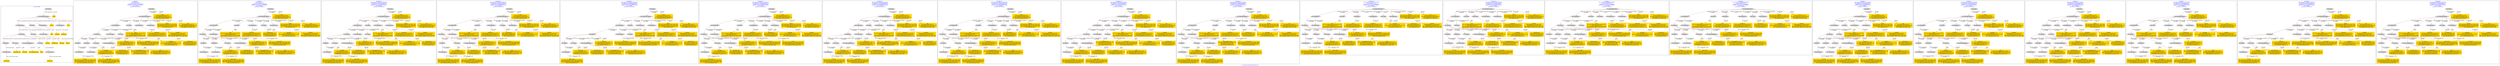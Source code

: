 digraph n0 {
fontcolor="blue"
remincross="true"
label="s17-s-houston-museum-of-fine-arts.json"
subgraph cluster_0 {
label="1-correct model"
n2[style="filled",color="white",fillcolor="lightgray",label="E12_Production1"];
n3[style="filled",color="white",fillcolor="lightgray",label="E21_Person1"];
n4[style="filled",color="white",fillcolor="lightgray",label="E55_Type1"];
n5[style="filled",color="white",fillcolor="lightgray",label="E52_Time-Span1"];
n6[style="filled",color="white",fillcolor="lightgray",label="E69_Death1"];
n7[style="filled",color="white",fillcolor="lightgray",label="E74_Group1"];
n8[style="filled",color="white",fillcolor="lightgray",label="E82_Actor_Appellation1"];
n9[style="filled",color="white",fillcolor="lightgray",label="E67_Birth1"];
n10[shape="plaintext",style="filled",fillcolor="gold",label="artist_uri"];
n11[style="filled",color="white",fillcolor="lightgray",label="E22_Man-Made_Object1"];
n12[style="filled",color="white",fillcolor="lightgray",label="E35_Title1"];
n13[style="filled",color="white",fillcolor="lightgray",label="E8_Acquisition1"];
n14[shape="plaintext",style="filled",fillcolor="gold",label="artdesc"];
n15[style="filled",color="white",fillcolor="lightgray",label="E54_Dimension1"];
n16[shape="plaintext",style="filled",fillcolor="gold",label="link"];
n17[shape="plaintext",style="filled",fillcolor="gold",label="title"];
n18[style="filled",color="white",fillcolor="lightgray",label="E38_Image1"];
n19[shape="plaintext",style="filled",fillcolor="gold",label="photo"];
n20[shape="plaintext",style="filled",fillcolor="gold",label="artyear"];
n21[style="filled",color="white",fillcolor="lightgray",label="E52_Time-Span2"];
n22[shape="plaintext",style="filled",fillcolor="gold",label="artist_birth"];
n23[style="filled",color="white",fillcolor="lightgray",label="E52_Time-Span3"];
n24[shape="plaintext",style="filled",fillcolor="gold",label="artist_death"];
n25[shape="plaintext",style="filled",fillcolor="gold",label="dimensions"];
n26[shape="plaintext",style="filled",fillcolor="gold",label="technique_uri"];
n27[shape="plaintext",style="filled",fillcolor="gold",label="technique"];
n28[shape="plaintext",style="filled",fillcolor="gold",label="nationality_URI"];
n29[shape="plaintext",style="filled",fillcolor="gold",label="nationality"];
n30[shape="plaintext",style="filled",fillcolor="gold",label="artist_appellation_uri"];
n31[shape="plaintext",style="filled",fillcolor="gold",label="artist"];
n32[shape="plaintext",style="filled",fillcolor="gold",label="credittext"];
}
subgraph cluster_1 {
label="candidate 0\nlink coherence:1.0\nnode coherence:1.0\nconfidence:0.4491677552989069\nmapping score:0.5247225850996357\ncost:29.99881\n-precision:0.93-recall:0.93"
n34[style="filled",color="white",fillcolor="lightgray",label="E12_Production1"];
n35[style="filled",color="white",fillcolor="lightgray",label="E21_Person1"];
n36[style="filled",color="white",fillcolor="lightgray",label="E52_Time-Span2"];
n37[style="filled",color="white",fillcolor="lightgray",label="E55_Type1"];
n38[style="filled",color="white",fillcolor="lightgray",label="E67_Birth1"];
n39[style="filled",color="white",fillcolor="lightgray",label="E69_Death1"];
n40[style="filled",color="white",fillcolor="lightgray",label="E74_Group1"];
n41[style="filled",color="white",fillcolor="lightgray",label="E82_Actor_Appellation1"];
n42[style="filled",color="white",fillcolor="lightgray",label="E22_Man-Made_Object1"];
n43[style="filled",color="white",fillcolor="lightgray",label="E35_Title1"];
n44[style="filled",color="white",fillcolor="lightgray",label="E54_Dimension1"];
n45[style="filled",color="white",fillcolor="lightgray",label="E8_Acquisition1"];
n46[style="filled",color="white",fillcolor="lightgray",label="E38_Image1"];
n47[style="filled",color="white",fillcolor="lightgray",label="E52_Time-Span1"];
n48[style="filled",color="white",fillcolor="lightgray",label="E52_Time-Span3"];
n49[shape="plaintext",style="filled",fillcolor="gold",label="title\n[E22_Man-Made_Object,P3_has_note,0.307]\n[E35_Title,label,0.283]\n[E73_Information_Object,P3_has_note,0.258]\n[E33_Linguistic_Object,P3_has_note,0.152]"];
n50[shape="plaintext",style="filled",fillcolor="gold",label="photo\n[E38_Image,classLink,0.607]\n[E78_Collection,classLink,0.169]\n[E22_Man-Made_Object,classLink,0.158]\n[E21_Person,classLink,0.067]"];
n51[shape="plaintext",style="filled",fillcolor="gold",label="artyear\n[E52_Time-Span,P82_at_some_time_within,0.445]\n[E52_Time-Span,P82b_end_of_the_end,0.259]\n[E52_Time-Span,P82a_begin_of_the_begin,0.174]\n[E12_Production,P3_has_note,0.122]"];
n52[shape="plaintext",style="filled",fillcolor="gold",label="artdesc\n[E22_Man-Made_Object,P3_has_note,0.332]\n[E73_Information_Object,P3_has_note,0.305]\n[E33_Linguistic_Object,P3_has_note,0.273]\n[E35_Title,label,0.09]"];
n53[shape="plaintext",style="filled",fillcolor="gold",label="artist_uri\n[E21_Person,classLink,0.324]\n[E82_Actor_Appellation,classLink,0.286]\n[E39_Actor,classLink,0.277]\n[E78_Collection,classLink,0.113]"];
n54[shape="plaintext",style="filled",fillcolor="gold",label="artist_appellation_uri\n[E82_Actor_Appellation,classLink,0.799]\n[E21_Person,classLink,0.086]\n[E39_Actor,classLink,0.075]\n[E78_Collection,classLink,0.04]"];
n55[shape="plaintext",style="filled",fillcolor="gold",label="nationality\n[E74_Group,label,0.486]\n[E74_Group,classLink,0.245]\n[E8_Acquisition,P3_has_note,0.149]\n[E30_Right,P3_has_note,0.12]"];
n56[shape="plaintext",style="filled",fillcolor="gold",label="technique\n[E55_Type,label,0.395]\n[E29_Design_or_Procedure,P3_has_note,0.378]\n[E57_Material,label,0.141]\n[E57_Material,classLink,0.087]"];
n57[shape="plaintext",style="filled",fillcolor="gold",label="artist\n[E82_Actor_Appellation,label,0.505]\n[E22_Man-Made_Object,P3_has_note,0.179]\n[E73_Information_Object,P3_has_note,0.161]\n[E30_Right,P3_has_note,0.154]"];
n58[shape="plaintext",style="filled",fillcolor="gold",label="nationality_URI\n[E74_Group,classLink,0.65]\n[E55_Type,classLink,0.202]\n[E57_Material,classLink,0.101]\n[E55_Type,label,0.048]"];
n59[shape="plaintext",style="filled",fillcolor="gold",label="technique_uri\n[E55_Type,classLink,0.397]\n[E57_Material,classLink,0.322]\n[E74_Group,classLink,0.238]\n[E55_Type,label,0.043]"];
n60[shape="plaintext",style="filled",fillcolor="gold",label="link\n[E38_Image,classLink,0.47]\n[E22_Man-Made_Object,classLink,0.238]\n[E78_Collection,classLink,0.186]\n[E30_Right,P3_has_note,0.106]"];
n61[shape="plaintext",style="filled",fillcolor="gold",label="artist_death\n[E52_Time-Span,P82b_end_of_the_end,0.445]\n[E52_Time-Span,P82_at_some_time_within,0.366]\n[E52_Time-Span,P82a_begin_of_the_begin,0.129]\n[E52_Time-Span,label,0.06]"];
n62[shape="plaintext",style="filled",fillcolor="gold",label="credittext\n[E8_Acquisition,P3_has_note,0.413]\n[E30_Right,P3_has_note,0.386]\n[E22_Man-Made_Object,P3_has_note,0.107]\n[E33_Linguistic_Object,P3_has_note,0.094]"];
n63[shape="plaintext",style="filled",fillcolor="gold",label="artist_birth\n[E52_Time-Span,P82a_begin_of_the_begin,0.346]\n[E52_Time-Span,P82_at_some_time_within,0.303]\n[E52_Time-Span,P82b_end_of_the_end,0.287]\n[E52_Time-Span,label,0.064]"];
n64[shape="plaintext",style="filled",fillcolor="gold",label="dimensions\n[E54_Dimension,P3_has_note,0.643]\n[E22_Man-Made_Object,classLink,0.125]\n[E34_Inscription,P3_has_note,0.117]\n[E22_Man-Made_Object,P3_has_note,0.116]"];
}
subgraph cluster_2 {
label="candidate 1\nlink coherence:1.0\nnode coherence:1.0\nconfidence:0.4491677552989069\nmapping score:0.5247225850996357\ncost:29.99885\n-precision:0.9-recall:0.9"
n66[style="filled",color="white",fillcolor="lightgray",label="E12_Production1"];
n67[style="filled",color="white",fillcolor="lightgray",label="E21_Person1"];
n68[style="filled",color="white",fillcolor="lightgray",label="E52_Time-Span2"];
n69[style="filled",color="white",fillcolor="lightgray",label="E67_Birth1"];
n70[style="filled",color="white",fillcolor="lightgray",label="E69_Death1"];
n71[style="filled",color="white",fillcolor="lightgray",label="E74_Group1"];
n72[style="filled",color="white",fillcolor="lightgray",label="E82_Actor_Appellation1"];
n73[style="filled",color="white",fillcolor="lightgray",label="E22_Man-Made_Object1"];
n74[style="filled",color="white",fillcolor="lightgray",label="E35_Title1"];
n75[style="filled",color="white",fillcolor="lightgray",label="E54_Dimension1"];
n76[style="filled",color="white",fillcolor="lightgray",label="E55_Type2"];
n77[style="filled",color="white",fillcolor="lightgray",label="E8_Acquisition1"];
n78[style="filled",color="white",fillcolor="lightgray",label="E38_Image1"];
n79[style="filled",color="white",fillcolor="lightgray",label="E52_Time-Span1"];
n80[style="filled",color="white",fillcolor="lightgray",label="E52_Time-Span3"];
n81[shape="plaintext",style="filled",fillcolor="gold",label="title\n[E22_Man-Made_Object,P3_has_note,0.307]\n[E35_Title,label,0.283]\n[E73_Information_Object,P3_has_note,0.258]\n[E33_Linguistic_Object,P3_has_note,0.152]"];
n82[shape="plaintext",style="filled",fillcolor="gold",label="photo\n[E38_Image,classLink,0.607]\n[E78_Collection,classLink,0.169]\n[E22_Man-Made_Object,classLink,0.158]\n[E21_Person,classLink,0.067]"];
n83[shape="plaintext",style="filled",fillcolor="gold",label="artyear\n[E52_Time-Span,P82_at_some_time_within,0.445]\n[E52_Time-Span,P82b_end_of_the_end,0.259]\n[E52_Time-Span,P82a_begin_of_the_begin,0.174]\n[E12_Production,P3_has_note,0.122]"];
n84[shape="plaintext",style="filled",fillcolor="gold",label="artdesc\n[E22_Man-Made_Object,P3_has_note,0.332]\n[E73_Information_Object,P3_has_note,0.305]\n[E33_Linguistic_Object,P3_has_note,0.273]\n[E35_Title,label,0.09]"];
n85[shape="plaintext",style="filled",fillcolor="gold",label="artist_uri\n[E21_Person,classLink,0.324]\n[E82_Actor_Appellation,classLink,0.286]\n[E39_Actor,classLink,0.277]\n[E78_Collection,classLink,0.113]"];
n86[shape="plaintext",style="filled",fillcolor="gold",label="artist_appellation_uri\n[E82_Actor_Appellation,classLink,0.799]\n[E21_Person,classLink,0.086]\n[E39_Actor,classLink,0.075]\n[E78_Collection,classLink,0.04]"];
n87[shape="plaintext",style="filled",fillcolor="gold",label="nationality\n[E74_Group,label,0.486]\n[E74_Group,classLink,0.245]\n[E8_Acquisition,P3_has_note,0.149]\n[E30_Right,P3_has_note,0.12]"];
n88[shape="plaintext",style="filled",fillcolor="gold",label="artist\n[E82_Actor_Appellation,label,0.505]\n[E22_Man-Made_Object,P3_has_note,0.179]\n[E73_Information_Object,P3_has_note,0.161]\n[E30_Right,P3_has_note,0.154]"];
n89[shape="plaintext",style="filled",fillcolor="gold",label="technique_uri\n[E55_Type,classLink,0.397]\n[E57_Material,classLink,0.322]\n[E74_Group,classLink,0.238]\n[E55_Type,label,0.043]"];
n90[shape="plaintext",style="filled",fillcolor="gold",label="technique\n[E55_Type,label,0.395]\n[E29_Design_or_Procedure,P3_has_note,0.378]\n[E57_Material,label,0.141]\n[E57_Material,classLink,0.087]"];
n91[shape="plaintext",style="filled",fillcolor="gold",label="nationality_URI\n[E74_Group,classLink,0.65]\n[E55_Type,classLink,0.202]\n[E57_Material,classLink,0.101]\n[E55_Type,label,0.048]"];
n92[shape="plaintext",style="filled",fillcolor="gold",label="link\n[E38_Image,classLink,0.47]\n[E22_Man-Made_Object,classLink,0.238]\n[E78_Collection,classLink,0.186]\n[E30_Right,P3_has_note,0.106]"];
n93[shape="plaintext",style="filled",fillcolor="gold",label="artist_death\n[E52_Time-Span,P82b_end_of_the_end,0.445]\n[E52_Time-Span,P82_at_some_time_within,0.366]\n[E52_Time-Span,P82a_begin_of_the_begin,0.129]\n[E52_Time-Span,label,0.06]"];
n94[shape="plaintext",style="filled",fillcolor="gold",label="credittext\n[E8_Acquisition,P3_has_note,0.413]\n[E30_Right,P3_has_note,0.386]\n[E22_Man-Made_Object,P3_has_note,0.107]\n[E33_Linguistic_Object,P3_has_note,0.094]"];
n95[shape="plaintext",style="filled",fillcolor="gold",label="artist_birth\n[E52_Time-Span,P82a_begin_of_the_begin,0.346]\n[E52_Time-Span,P82_at_some_time_within,0.303]\n[E52_Time-Span,P82b_end_of_the_end,0.287]\n[E52_Time-Span,label,0.064]"];
n96[shape="plaintext",style="filled",fillcolor="gold",label="dimensions\n[E54_Dimension,P3_has_note,0.643]\n[E22_Man-Made_Object,classLink,0.125]\n[E34_Inscription,P3_has_note,0.117]\n[E22_Man-Made_Object,P3_has_note,0.116]"];
}
subgraph cluster_3 {
label="candidate 10\nlink coherence:0.9642857142857143\nnode coherence:0.9629629629629629\nconfidence:0.4541249209639115\nmapping score:0.5244459613089582\ncost:126.99892\n-precision:0.89-recall:0.83"
n98[style="filled",color="white",fillcolor="lightgray",label="E12_Production1"];
n99[style="filled",color="white",fillcolor="lightgray",label="E21_Person1"];
n100[style="filled",color="white",fillcolor="lightgray",label="E52_Time-Span2"];
n101[style="filled",color="white",fillcolor="lightgray",label="E55_Type1"];
n102[style="filled",color="white",fillcolor="lightgray",label="E67_Birth1"];
n103[style="filled",color="white",fillcolor="lightgray",label="E74_Group1"];
n104[style="filled",color="white",fillcolor="lightgray",label="E82_Actor_Appellation1"];
n105[style="filled",color="white",fillcolor="lightgray",label="E22_Man-Made_Object1"];
n106[style="filled",color="white",fillcolor="lightgray",label="E35_Title1"];
n107[style="filled",color="white",fillcolor="lightgray",label="E54_Dimension1"];
n108[style="filled",color="white",fillcolor="lightgray",label="E8_Acquisition1"];
n109[style="filled",color="white",fillcolor="lightgray",label="E38_Image1"];
n110[style="filled",color="white",fillcolor="lightgray",label="E52_Time-Span1"];
n111[shape="plaintext",style="filled",fillcolor="gold",label="title\n[E22_Man-Made_Object,P3_has_note,0.307]\n[E35_Title,label,0.283]\n[E73_Information_Object,P3_has_note,0.258]\n[E33_Linguistic_Object,P3_has_note,0.152]"];
n112[shape="plaintext",style="filled",fillcolor="gold",label="photo\n[E38_Image,classLink,0.607]\n[E78_Collection,classLink,0.169]\n[E22_Man-Made_Object,classLink,0.158]\n[E21_Person,classLink,0.067]"];
n113[shape="plaintext",style="filled",fillcolor="gold",label="artyear\n[E52_Time-Span,P82_at_some_time_within,0.445]\n[E52_Time-Span,P82b_end_of_the_end,0.259]\n[E52_Time-Span,P82a_begin_of_the_begin,0.174]\n[E12_Production,P3_has_note,0.122]"];
n114[shape="plaintext",style="filled",fillcolor="gold",label="artdesc\n[E22_Man-Made_Object,P3_has_note,0.332]\n[E73_Information_Object,P3_has_note,0.305]\n[E33_Linguistic_Object,P3_has_note,0.273]\n[E35_Title,label,0.09]"];
n115[shape="plaintext",style="filled",fillcolor="gold",label="artist_uri\n[E21_Person,classLink,0.324]\n[E82_Actor_Appellation,classLink,0.286]\n[E39_Actor,classLink,0.277]\n[E78_Collection,classLink,0.113]"];
n116[shape="plaintext",style="filled",fillcolor="gold",label="artist_appellation_uri\n[E82_Actor_Appellation,classLink,0.799]\n[E21_Person,classLink,0.086]\n[E39_Actor,classLink,0.075]\n[E78_Collection,classLink,0.04]"];
n117[shape="plaintext",style="filled",fillcolor="gold",label="nationality\n[E74_Group,label,0.486]\n[E74_Group,classLink,0.245]\n[E8_Acquisition,P3_has_note,0.149]\n[E30_Right,P3_has_note,0.12]"];
n118[shape="plaintext",style="filled",fillcolor="gold",label="technique\n[E55_Type,label,0.395]\n[E29_Design_or_Procedure,P3_has_note,0.378]\n[E57_Material,label,0.141]\n[E57_Material,classLink,0.087]"];
n119[shape="plaintext",style="filled",fillcolor="gold",label="artist\n[E82_Actor_Appellation,label,0.505]\n[E22_Man-Made_Object,P3_has_note,0.179]\n[E73_Information_Object,P3_has_note,0.161]\n[E30_Right,P3_has_note,0.154]"];
n120[shape="plaintext",style="filled",fillcolor="gold",label="nationality_URI\n[E74_Group,classLink,0.65]\n[E55_Type,classLink,0.202]\n[E57_Material,classLink,0.101]\n[E55_Type,label,0.048]"];
n121[shape="plaintext",style="filled",fillcolor="gold",label="technique_uri\n[E55_Type,classLink,0.397]\n[E57_Material,classLink,0.322]\n[E74_Group,classLink,0.238]\n[E55_Type,label,0.043]"];
n122[shape="plaintext",style="filled",fillcolor="gold",label="artist_death\n[E52_Time-Span,P82b_end_of_the_end,0.445]\n[E52_Time-Span,P82_at_some_time_within,0.366]\n[E52_Time-Span,P82a_begin_of_the_begin,0.129]\n[E52_Time-Span,label,0.06]"];
n123[shape="plaintext",style="filled",fillcolor="gold",label="link\n[E38_Image,classLink,0.47]\n[E22_Man-Made_Object,classLink,0.238]\n[E78_Collection,classLink,0.186]\n[E30_Right,P3_has_note,0.106]"];
n124[shape="plaintext",style="filled",fillcolor="gold",label="credittext\n[E8_Acquisition,P3_has_note,0.413]\n[E30_Right,P3_has_note,0.386]\n[E22_Man-Made_Object,P3_has_note,0.107]\n[E33_Linguistic_Object,P3_has_note,0.094]"];
n125[shape="plaintext",style="filled",fillcolor="gold",label="artist_birth\n[E52_Time-Span,P82a_begin_of_the_begin,0.346]\n[E52_Time-Span,P82_at_some_time_within,0.303]\n[E52_Time-Span,P82b_end_of_the_end,0.287]\n[E52_Time-Span,label,0.064]"];
n126[shape="plaintext",style="filled",fillcolor="gold",label="dimensions\n[E54_Dimension,P3_has_note,0.643]\n[E22_Man-Made_Object,classLink,0.125]\n[E34_Inscription,P3_has_note,0.117]\n[E22_Man-Made_Object,P3_has_note,0.116]"];
}
subgraph cluster_4 {
label="candidate 11\nlink coherence:0.9642857142857143\nnode coherence:0.9629629629629629\nconfidence:0.4541249209639115\nmapping score:0.5244459613089582\ncost:126.99896\n-precision:0.86-recall:0.8"
n128[style="filled",color="white",fillcolor="lightgray",label="E12_Production1"];
n129[style="filled",color="white",fillcolor="lightgray",label="E21_Person1"];
n130[style="filled",color="white",fillcolor="lightgray",label="E52_Time-Span2"];
n131[style="filled",color="white",fillcolor="lightgray",label="E67_Birth1"];
n132[style="filled",color="white",fillcolor="lightgray",label="E74_Group1"];
n133[style="filled",color="white",fillcolor="lightgray",label="E82_Actor_Appellation1"];
n134[style="filled",color="white",fillcolor="lightgray",label="E22_Man-Made_Object1"];
n135[style="filled",color="white",fillcolor="lightgray",label="E35_Title1"];
n136[style="filled",color="white",fillcolor="lightgray",label="E54_Dimension1"];
n137[style="filled",color="white",fillcolor="lightgray",label="E55_Type2"];
n138[style="filled",color="white",fillcolor="lightgray",label="E8_Acquisition1"];
n139[style="filled",color="white",fillcolor="lightgray",label="E38_Image1"];
n140[style="filled",color="white",fillcolor="lightgray",label="E52_Time-Span1"];
n141[shape="plaintext",style="filled",fillcolor="gold",label="title\n[E22_Man-Made_Object,P3_has_note,0.307]\n[E35_Title,label,0.283]\n[E73_Information_Object,P3_has_note,0.258]\n[E33_Linguistic_Object,P3_has_note,0.152]"];
n142[shape="plaintext",style="filled",fillcolor="gold",label="photo\n[E38_Image,classLink,0.607]\n[E78_Collection,classLink,0.169]\n[E22_Man-Made_Object,classLink,0.158]\n[E21_Person,classLink,0.067]"];
n143[shape="plaintext",style="filled",fillcolor="gold",label="artyear\n[E52_Time-Span,P82_at_some_time_within,0.445]\n[E52_Time-Span,P82b_end_of_the_end,0.259]\n[E52_Time-Span,P82a_begin_of_the_begin,0.174]\n[E12_Production,P3_has_note,0.122]"];
n144[shape="plaintext",style="filled",fillcolor="gold",label="artdesc\n[E22_Man-Made_Object,P3_has_note,0.332]\n[E73_Information_Object,P3_has_note,0.305]\n[E33_Linguistic_Object,P3_has_note,0.273]\n[E35_Title,label,0.09]"];
n145[shape="plaintext",style="filled",fillcolor="gold",label="artist_uri\n[E21_Person,classLink,0.324]\n[E82_Actor_Appellation,classLink,0.286]\n[E39_Actor,classLink,0.277]\n[E78_Collection,classLink,0.113]"];
n146[shape="plaintext",style="filled",fillcolor="gold",label="artist_appellation_uri\n[E82_Actor_Appellation,classLink,0.799]\n[E21_Person,classLink,0.086]\n[E39_Actor,classLink,0.075]\n[E78_Collection,classLink,0.04]"];
n147[shape="plaintext",style="filled",fillcolor="gold",label="nationality\n[E74_Group,label,0.486]\n[E74_Group,classLink,0.245]\n[E8_Acquisition,P3_has_note,0.149]\n[E30_Right,P3_has_note,0.12]"];
n148[shape="plaintext",style="filled",fillcolor="gold",label="artist\n[E82_Actor_Appellation,label,0.505]\n[E22_Man-Made_Object,P3_has_note,0.179]\n[E73_Information_Object,P3_has_note,0.161]\n[E30_Right,P3_has_note,0.154]"];
n149[shape="plaintext",style="filled",fillcolor="gold",label="technique_uri\n[E55_Type,classLink,0.397]\n[E57_Material,classLink,0.322]\n[E74_Group,classLink,0.238]\n[E55_Type,label,0.043]"];
n150[shape="plaintext",style="filled",fillcolor="gold",label="technique\n[E55_Type,label,0.395]\n[E29_Design_or_Procedure,P3_has_note,0.378]\n[E57_Material,label,0.141]\n[E57_Material,classLink,0.087]"];
n151[shape="plaintext",style="filled",fillcolor="gold",label="nationality_URI\n[E74_Group,classLink,0.65]\n[E55_Type,classLink,0.202]\n[E57_Material,classLink,0.101]\n[E55_Type,label,0.048]"];
n152[shape="plaintext",style="filled",fillcolor="gold",label="artist_death\n[E52_Time-Span,P82b_end_of_the_end,0.445]\n[E52_Time-Span,P82_at_some_time_within,0.366]\n[E52_Time-Span,P82a_begin_of_the_begin,0.129]\n[E52_Time-Span,label,0.06]"];
n153[shape="plaintext",style="filled",fillcolor="gold",label="link\n[E38_Image,classLink,0.47]\n[E22_Man-Made_Object,classLink,0.238]\n[E78_Collection,classLink,0.186]\n[E30_Right,P3_has_note,0.106]"];
n154[shape="plaintext",style="filled",fillcolor="gold",label="credittext\n[E8_Acquisition,P3_has_note,0.413]\n[E30_Right,P3_has_note,0.386]\n[E22_Man-Made_Object,P3_has_note,0.107]\n[E33_Linguistic_Object,P3_has_note,0.094]"];
n155[shape="plaintext",style="filled",fillcolor="gold",label="artist_birth\n[E52_Time-Span,P82a_begin_of_the_begin,0.346]\n[E52_Time-Span,P82_at_some_time_within,0.303]\n[E52_Time-Span,P82b_end_of_the_end,0.287]\n[E52_Time-Span,label,0.064]"];
n156[shape="plaintext",style="filled",fillcolor="gold",label="dimensions\n[E54_Dimension,P3_has_note,0.643]\n[E22_Man-Made_Object,classLink,0.125]\n[E34_Inscription,P3_has_note,0.117]\n[E22_Man-Made_Object,P3_has_note,0.116]"];
}
subgraph cluster_5 {
label="candidate 12\nlink coherence:0.9642857142857143\nnode coherence:0.9629629629629629\nconfidence:0.4518657099082429\nmapping score:0.5236928909570686\ncost:27.99892\n-precision:0.93-recall:0.87"
n158[style="filled",color="white",fillcolor="lightgray",label="E12_Production1"];
n159[style="filled",color="white",fillcolor="lightgray",label="E21_Person1"];
n160[style="filled",color="white",fillcolor="lightgray",label="E52_Time-Span2"];
n161[style="filled",color="white",fillcolor="lightgray",label="E55_Type1"];
n162[style="filled",color="white",fillcolor="lightgray",label="E67_Birth1"];
n163[style="filled",color="white",fillcolor="lightgray",label="E74_Group1"];
n164[style="filled",color="white",fillcolor="lightgray",label="E82_Actor_Appellation1"];
n165[style="filled",color="white",fillcolor="lightgray",label="E22_Man-Made_Object1"];
n166[style="filled",color="white",fillcolor="lightgray",label="E35_Title1"];
n167[style="filled",color="white",fillcolor="lightgray",label="E54_Dimension1"];
n168[style="filled",color="white",fillcolor="lightgray",label="E8_Acquisition1"];
n169[style="filled",color="white",fillcolor="lightgray",label="E38_Image1"];
n170[style="filled",color="white",fillcolor="lightgray",label="E52_Time-Span1"];
n171[shape="plaintext",style="filled",fillcolor="gold",label="title\n[E22_Man-Made_Object,P3_has_note,0.307]\n[E35_Title,label,0.283]\n[E73_Information_Object,P3_has_note,0.258]\n[E33_Linguistic_Object,P3_has_note,0.152]"];
n172[shape="plaintext",style="filled",fillcolor="gold",label="photo\n[E38_Image,classLink,0.607]\n[E78_Collection,classLink,0.169]\n[E22_Man-Made_Object,classLink,0.158]\n[E21_Person,classLink,0.067]"];
n173[shape="plaintext",style="filled",fillcolor="gold",label="artist_death\n[E52_Time-Span,P82b_end_of_the_end,0.445]\n[E52_Time-Span,P82_at_some_time_within,0.366]\n[E52_Time-Span,P82a_begin_of_the_begin,0.129]\n[E52_Time-Span,label,0.06]"];
n174[shape="plaintext",style="filled",fillcolor="gold",label="artdesc\n[E22_Man-Made_Object,P3_has_note,0.332]\n[E73_Information_Object,P3_has_note,0.305]\n[E33_Linguistic_Object,P3_has_note,0.273]\n[E35_Title,label,0.09]"];
n175[shape="plaintext",style="filled",fillcolor="gold",label="artist_uri\n[E21_Person,classLink,0.324]\n[E82_Actor_Appellation,classLink,0.286]\n[E39_Actor,classLink,0.277]\n[E78_Collection,classLink,0.113]"];
n176[shape="plaintext",style="filled",fillcolor="gold",label="artist_birth\n[E52_Time-Span,P82a_begin_of_the_begin,0.346]\n[E52_Time-Span,P82_at_some_time_within,0.303]\n[E52_Time-Span,P82b_end_of_the_end,0.287]\n[E52_Time-Span,label,0.064]"];
n177[shape="plaintext",style="filled",fillcolor="gold",label="artist_appellation_uri\n[E82_Actor_Appellation,classLink,0.799]\n[E21_Person,classLink,0.086]\n[E39_Actor,classLink,0.075]\n[E78_Collection,classLink,0.04]"];
n178[shape="plaintext",style="filled",fillcolor="gold",label="nationality\n[E74_Group,label,0.486]\n[E74_Group,classLink,0.245]\n[E8_Acquisition,P3_has_note,0.149]\n[E30_Right,P3_has_note,0.12]"];
n179[shape="plaintext",style="filled",fillcolor="gold",label="technique\n[E55_Type,label,0.395]\n[E29_Design_or_Procedure,P3_has_note,0.378]\n[E57_Material,label,0.141]\n[E57_Material,classLink,0.087]"];
n180[shape="plaintext",style="filled",fillcolor="gold",label="artist\n[E82_Actor_Appellation,label,0.505]\n[E22_Man-Made_Object,P3_has_note,0.179]\n[E73_Information_Object,P3_has_note,0.161]\n[E30_Right,P3_has_note,0.154]"];
n181[shape="plaintext",style="filled",fillcolor="gold",label="nationality_URI\n[E74_Group,classLink,0.65]\n[E55_Type,classLink,0.202]\n[E57_Material,classLink,0.101]\n[E55_Type,label,0.048]"];
n182[shape="plaintext",style="filled",fillcolor="gold",label="technique_uri\n[E55_Type,classLink,0.397]\n[E57_Material,classLink,0.322]\n[E74_Group,classLink,0.238]\n[E55_Type,label,0.043]"];
n183[shape="plaintext",style="filled",fillcolor="gold",label="link\n[E38_Image,classLink,0.47]\n[E22_Man-Made_Object,classLink,0.238]\n[E78_Collection,classLink,0.186]\n[E30_Right,P3_has_note,0.106]"];
n184[shape="plaintext",style="filled",fillcolor="gold",label="credittext\n[E8_Acquisition,P3_has_note,0.413]\n[E30_Right,P3_has_note,0.386]\n[E22_Man-Made_Object,P3_has_note,0.107]\n[E33_Linguistic_Object,P3_has_note,0.094]"];
n185[shape="plaintext",style="filled",fillcolor="gold",label="artyear\n[E52_Time-Span,P82_at_some_time_within,0.445]\n[E52_Time-Span,P82b_end_of_the_end,0.259]\n[E52_Time-Span,P82a_begin_of_the_begin,0.174]\n[E12_Production,P3_has_note,0.122]"];
n186[shape="plaintext",style="filled",fillcolor="gold",label="dimensions\n[E54_Dimension,P3_has_note,0.643]\n[E22_Man-Made_Object,classLink,0.125]\n[E34_Inscription,P3_has_note,0.117]\n[E22_Man-Made_Object,P3_has_note,0.116]"];
}
subgraph cluster_6 {
label="candidate 13\nlink coherence:0.9642857142857143\nnode coherence:0.9629629629629629\nconfidence:0.4518657099082429\nmapping score:0.5236928909570686\ncost:27.99896\n-precision:0.89-recall:0.83"
n188[style="filled",color="white",fillcolor="lightgray",label="E12_Production1"];
n189[style="filled",color="white",fillcolor="lightgray",label="E21_Person1"];
n190[style="filled",color="white",fillcolor="lightgray",label="E52_Time-Span2"];
n191[style="filled",color="white",fillcolor="lightgray",label="E67_Birth1"];
n192[style="filled",color="white",fillcolor="lightgray",label="E74_Group1"];
n193[style="filled",color="white",fillcolor="lightgray",label="E82_Actor_Appellation1"];
n194[style="filled",color="white",fillcolor="lightgray",label="E22_Man-Made_Object1"];
n195[style="filled",color="white",fillcolor="lightgray",label="E35_Title1"];
n196[style="filled",color="white",fillcolor="lightgray",label="E54_Dimension1"];
n197[style="filled",color="white",fillcolor="lightgray",label="E55_Type2"];
n198[style="filled",color="white",fillcolor="lightgray",label="E8_Acquisition1"];
n199[style="filled",color="white",fillcolor="lightgray",label="E38_Image1"];
n200[style="filled",color="white",fillcolor="lightgray",label="E52_Time-Span1"];
n201[shape="plaintext",style="filled",fillcolor="gold",label="title\n[E22_Man-Made_Object,P3_has_note,0.307]\n[E35_Title,label,0.283]\n[E73_Information_Object,P3_has_note,0.258]\n[E33_Linguistic_Object,P3_has_note,0.152]"];
n202[shape="plaintext",style="filled",fillcolor="gold",label="photo\n[E38_Image,classLink,0.607]\n[E78_Collection,classLink,0.169]\n[E22_Man-Made_Object,classLink,0.158]\n[E21_Person,classLink,0.067]"];
n203[shape="plaintext",style="filled",fillcolor="gold",label="artist_death\n[E52_Time-Span,P82b_end_of_the_end,0.445]\n[E52_Time-Span,P82_at_some_time_within,0.366]\n[E52_Time-Span,P82a_begin_of_the_begin,0.129]\n[E52_Time-Span,label,0.06]"];
n204[shape="plaintext",style="filled",fillcolor="gold",label="artdesc\n[E22_Man-Made_Object,P3_has_note,0.332]\n[E73_Information_Object,P3_has_note,0.305]\n[E33_Linguistic_Object,P3_has_note,0.273]\n[E35_Title,label,0.09]"];
n205[shape="plaintext",style="filled",fillcolor="gold",label="artist_uri\n[E21_Person,classLink,0.324]\n[E82_Actor_Appellation,classLink,0.286]\n[E39_Actor,classLink,0.277]\n[E78_Collection,classLink,0.113]"];
n206[shape="plaintext",style="filled",fillcolor="gold",label="artist_birth\n[E52_Time-Span,P82a_begin_of_the_begin,0.346]\n[E52_Time-Span,P82_at_some_time_within,0.303]\n[E52_Time-Span,P82b_end_of_the_end,0.287]\n[E52_Time-Span,label,0.064]"];
n207[shape="plaintext",style="filled",fillcolor="gold",label="artist_appellation_uri\n[E82_Actor_Appellation,classLink,0.799]\n[E21_Person,classLink,0.086]\n[E39_Actor,classLink,0.075]\n[E78_Collection,classLink,0.04]"];
n208[shape="plaintext",style="filled",fillcolor="gold",label="nationality\n[E74_Group,label,0.486]\n[E74_Group,classLink,0.245]\n[E8_Acquisition,P3_has_note,0.149]\n[E30_Right,P3_has_note,0.12]"];
n209[shape="plaintext",style="filled",fillcolor="gold",label="artist\n[E82_Actor_Appellation,label,0.505]\n[E22_Man-Made_Object,P3_has_note,0.179]\n[E73_Information_Object,P3_has_note,0.161]\n[E30_Right,P3_has_note,0.154]"];
n210[shape="plaintext",style="filled",fillcolor="gold",label="technique_uri\n[E55_Type,classLink,0.397]\n[E57_Material,classLink,0.322]\n[E74_Group,classLink,0.238]\n[E55_Type,label,0.043]"];
n211[shape="plaintext",style="filled",fillcolor="gold",label="technique\n[E55_Type,label,0.395]\n[E29_Design_or_Procedure,P3_has_note,0.378]\n[E57_Material,label,0.141]\n[E57_Material,classLink,0.087]"];
n212[shape="plaintext",style="filled",fillcolor="gold",label="nationality_URI\n[E74_Group,classLink,0.65]\n[E55_Type,classLink,0.202]\n[E57_Material,classLink,0.101]\n[E55_Type,label,0.048]"];
n213[shape="plaintext",style="filled",fillcolor="gold",label="link\n[E38_Image,classLink,0.47]\n[E22_Man-Made_Object,classLink,0.238]\n[E78_Collection,classLink,0.186]\n[E30_Right,P3_has_note,0.106]"];
n214[shape="plaintext",style="filled",fillcolor="gold",label="credittext\n[E8_Acquisition,P3_has_note,0.413]\n[E30_Right,P3_has_note,0.386]\n[E22_Man-Made_Object,P3_has_note,0.107]\n[E33_Linguistic_Object,P3_has_note,0.094]"];
n215[shape="plaintext",style="filled",fillcolor="gold",label="artyear\n[E52_Time-Span,P82_at_some_time_within,0.445]\n[E52_Time-Span,P82b_end_of_the_end,0.259]\n[E52_Time-Span,P82a_begin_of_the_begin,0.174]\n[E12_Production,P3_has_note,0.122]"];
n216[shape="plaintext",style="filled",fillcolor="gold",label="dimensions\n[E54_Dimension,P3_has_note,0.643]\n[E22_Man-Made_Object,classLink,0.125]\n[E34_Inscription,P3_has_note,0.117]\n[E22_Man-Made_Object,P3_has_note,0.116]"];
}
subgraph cluster_7 {
label="candidate 14\nlink coherence:0.9642857142857143\nnode coherence:0.9629629629629629\nconfidence:0.4518657099082429\nmapping score:0.5236928909570686\ncost:126.99892\n-precision:0.89-recall:0.83"
n218[style="filled",color="white",fillcolor="lightgray",label="E12_Production1"];
n219[style="filled",color="white",fillcolor="lightgray",label="E21_Person1"];
n220[style="filled",color="white",fillcolor="lightgray",label="E52_Time-Span2"];
n221[style="filled",color="white",fillcolor="lightgray",label="E55_Type1"];
n222[style="filled",color="white",fillcolor="lightgray",label="E67_Birth1"];
n223[style="filled",color="white",fillcolor="lightgray",label="E74_Group1"];
n224[style="filled",color="white",fillcolor="lightgray",label="E82_Actor_Appellation1"];
n225[style="filled",color="white",fillcolor="lightgray",label="E22_Man-Made_Object1"];
n226[style="filled",color="white",fillcolor="lightgray",label="E35_Title1"];
n227[style="filled",color="white",fillcolor="lightgray",label="E54_Dimension1"];
n228[style="filled",color="white",fillcolor="lightgray",label="E8_Acquisition1"];
n229[style="filled",color="white",fillcolor="lightgray",label="E38_Image1"];
n230[style="filled",color="white",fillcolor="lightgray",label="E52_Time-Span1"];
n231[shape="plaintext",style="filled",fillcolor="gold",label="title\n[E22_Man-Made_Object,P3_has_note,0.307]\n[E35_Title,label,0.283]\n[E73_Information_Object,P3_has_note,0.258]\n[E33_Linguistic_Object,P3_has_note,0.152]"];
n232[shape="plaintext",style="filled",fillcolor="gold",label="photo\n[E38_Image,classLink,0.607]\n[E78_Collection,classLink,0.169]\n[E22_Man-Made_Object,classLink,0.158]\n[E21_Person,classLink,0.067]"];
n233[shape="plaintext",style="filled",fillcolor="gold",label="artyear\n[E52_Time-Span,P82_at_some_time_within,0.445]\n[E52_Time-Span,P82b_end_of_the_end,0.259]\n[E52_Time-Span,P82a_begin_of_the_begin,0.174]\n[E12_Production,P3_has_note,0.122]"];
n234[shape="plaintext",style="filled",fillcolor="gold",label="artdesc\n[E22_Man-Made_Object,P3_has_note,0.332]\n[E73_Information_Object,P3_has_note,0.305]\n[E33_Linguistic_Object,P3_has_note,0.273]\n[E35_Title,label,0.09]"];
n235[shape="plaintext",style="filled",fillcolor="gold",label="artist_uri\n[E21_Person,classLink,0.324]\n[E82_Actor_Appellation,classLink,0.286]\n[E39_Actor,classLink,0.277]\n[E78_Collection,classLink,0.113]"];
n236[shape="plaintext",style="filled",fillcolor="gold",label="artist_appellation_uri\n[E82_Actor_Appellation,classLink,0.799]\n[E21_Person,classLink,0.086]\n[E39_Actor,classLink,0.075]\n[E78_Collection,classLink,0.04]"];
n237[shape="plaintext",style="filled",fillcolor="gold",label="nationality\n[E74_Group,label,0.486]\n[E74_Group,classLink,0.245]\n[E8_Acquisition,P3_has_note,0.149]\n[E30_Right,P3_has_note,0.12]"];
n238[shape="plaintext",style="filled",fillcolor="gold",label="technique\n[E55_Type,label,0.395]\n[E29_Design_or_Procedure,P3_has_note,0.378]\n[E57_Material,label,0.141]\n[E57_Material,classLink,0.087]"];
n239[shape="plaintext",style="filled",fillcolor="gold",label="artist\n[E82_Actor_Appellation,label,0.505]\n[E22_Man-Made_Object,P3_has_note,0.179]\n[E73_Information_Object,P3_has_note,0.161]\n[E30_Right,P3_has_note,0.154]"];
n240[shape="plaintext",style="filled",fillcolor="gold",label="nationality_URI\n[E74_Group,classLink,0.65]\n[E55_Type,classLink,0.202]\n[E57_Material,classLink,0.101]\n[E55_Type,label,0.048]"];
n241[shape="plaintext",style="filled",fillcolor="gold",label="technique_uri\n[E55_Type,classLink,0.397]\n[E57_Material,classLink,0.322]\n[E74_Group,classLink,0.238]\n[E55_Type,label,0.043]"];
n242[shape="plaintext",style="filled",fillcolor="gold",label="artist_birth\n[E52_Time-Span,P82a_begin_of_the_begin,0.346]\n[E52_Time-Span,P82_at_some_time_within,0.303]\n[E52_Time-Span,P82b_end_of_the_end,0.287]\n[E52_Time-Span,label,0.064]"];
n243[shape="plaintext",style="filled",fillcolor="gold",label="link\n[E38_Image,classLink,0.47]\n[E22_Man-Made_Object,classLink,0.238]\n[E78_Collection,classLink,0.186]\n[E30_Right,P3_has_note,0.106]"];
n244[shape="plaintext",style="filled",fillcolor="gold",label="credittext\n[E8_Acquisition,P3_has_note,0.413]\n[E30_Right,P3_has_note,0.386]\n[E22_Man-Made_Object,P3_has_note,0.107]\n[E33_Linguistic_Object,P3_has_note,0.094]"];
n245[shape="plaintext",style="filled",fillcolor="gold",label="artist_death\n[E52_Time-Span,P82b_end_of_the_end,0.445]\n[E52_Time-Span,P82_at_some_time_within,0.366]\n[E52_Time-Span,P82a_begin_of_the_begin,0.129]\n[E52_Time-Span,label,0.06]"];
n246[shape="plaintext",style="filled",fillcolor="gold",label="dimensions\n[E54_Dimension,P3_has_note,0.643]\n[E22_Man-Made_Object,classLink,0.125]\n[E34_Inscription,P3_has_note,0.117]\n[E22_Man-Made_Object,P3_has_note,0.116]"];
}
subgraph cluster_8 {
label="candidate 15\nlink coherence:0.9642857142857143\nnode coherence:0.9629629629629629\nconfidence:0.4518657099082429\nmapping score:0.5236928909570686\ncost:126.99896\n-precision:0.86-recall:0.8"
n248[style="filled",color="white",fillcolor="lightgray",label="E12_Production1"];
n249[style="filled",color="white",fillcolor="lightgray",label="E21_Person1"];
n250[style="filled",color="white",fillcolor="lightgray",label="E52_Time-Span2"];
n251[style="filled",color="white",fillcolor="lightgray",label="E67_Birth1"];
n252[style="filled",color="white",fillcolor="lightgray",label="E74_Group1"];
n253[style="filled",color="white",fillcolor="lightgray",label="E82_Actor_Appellation1"];
n254[style="filled",color="white",fillcolor="lightgray",label="E22_Man-Made_Object1"];
n255[style="filled",color="white",fillcolor="lightgray",label="E35_Title1"];
n256[style="filled",color="white",fillcolor="lightgray",label="E54_Dimension1"];
n257[style="filled",color="white",fillcolor="lightgray",label="E55_Type2"];
n258[style="filled",color="white",fillcolor="lightgray",label="E8_Acquisition1"];
n259[style="filled",color="white",fillcolor="lightgray",label="E38_Image1"];
n260[style="filled",color="white",fillcolor="lightgray",label="E52_Time-Span1"];
n261[shape="plaintext",style="filled",fillcolor="gold",label="title\n[E22_Man-Made_Object,P3_has_note,0.307]\n[E35_Title,label,0.283]\n[E73_Information_Object,P3_has_note,0.258]\n[E33_Linguistic_Object,P3_has_note,0.152]"];
n262[shape="plaintext",style="filled",fillcolor="gold",label="photo\n[E38_Image,classLink,0.607]\n[E78_Collection,classLink,0.169]\n[E22_Man-Made_Object,classLink,0.158]\n[E21_Person,classLink,0.067]"];
n263[shape="plaintext",style="filled",fillcolor="gold",label="artyear\n[E52_Time-Span,P82_at_some_time_within,0.445]\n[E52_Time-Span,P82b_end_of_the_end,0.259]\n[E52_Time-Span,P82a_begin_of_the_begin,0.174]\n[E12_Production,P3_has_note,0.122]"];
n264[shape="plaintext",style="filled",fillcolor="gold",label="artdesc\n[E22_Man-Made_Object,P3_has_note,0.332]\n[E73_Information_Object,P3_has_note,0.305]\n[E33_Linguistic_Object,P3_has_note,0.273]\n[E35_Title,label,0.09]"];
n265[shape="plaintext",style="filled",fillcolor="gold",label="artist_uri\n[E21_Person,classLink,0.324]\n[E82_Actor_Appellation,classLink,0.286]\n[E39_Actor,classLink,0.277]\n[E78_Collection,classLink,0.113]"];
n266[shape="plaintext",style="filled",fillcolor="gold",label="artist_appellation_uri\n[E82_Actor_Appellation,classLink,0.799]\n[E21_Person,classLink,0.086]\n[E39_Actor,classLink,0.075]\n[E78_Collection,classLink,0.04]"];
n267[shape="plaintext",style="filled",fillcolor="gold",label="nationality\n[E74_Group,label,0.486]\n[E74_Group,classLink,0.245]\n[E8_Acquisition,P3_has_note,0.149]\n[E30_Right,P3_has_note,0.12]"];
n268[shape="plaintext",style="filled",fillcolor="gold",label="artist\n[E82_Actor_Appellation,label,0.505]\n[E22_Man-Made_Object,P3_has_note,0.179]\n[E73_Information_Object,P3_has_note,0.161]\n[E30_Right,P3_has_note,0.154]"];
n269[shape="plaintext",style="filled",fillcolor="gold",label="technique_uri\n[E55_Type,classLink,0.397]\n[E57_Material,classLink,0.322]\n[E74_Group,classLink,0.238]\n[E55_Type,label,0.043]"];
n270[shape="plaintext",style="filled",fillcolor="gold",label="technique\n[E55_Type,label,0.395]\n[E29_Design_or_Procedure,P3_has_note,0.378]\n[E57_Material,label,0.141]\n[E57_Material,classLink,0.087]"];
n271[shape="plaintext",style="filled",fillcolor="gold",label="nationality_URI\n[E74_Group,classLink,0.65]\n[E55_Type,classLink,0.202]\n[E57_Material,classLink,0.101]\n[E55_Type,label,0.048]"];
n272[shape="plaintext",style="filled",fillcolor="gold",label="artist_birth\n[E52_Time-Span,P82a_begin_of_the_begin,0.346]\n[E52_Time-Span,P82_at_some_time_within,0.303]\n[E52_Time-Span,P82b_end_of_the_end,0.287]\n[E52_Time-Span,label,0.064]"];
n273[shape="plaintext",style="filled",fillcolor="gold",label="link\n[E38_Image,classLink,0.47]\n[E22_Man-Made_Object,classLink,0.238]\n[E78_Collection,classLink,0.186]\n[E30_Right,P3_has_note,0.106]"];
n274[shape="plaintext",style="filled",fillcolor="gold",label="credittext\n[E8_Acquisition,P3_has_note,0.413]\n[E30_Right,P3_has_note,0.386]\n[E22_Man-Made_Object,P3_has_note,0.107]\n[E33_Linguistic_Object,P3_has_note,0.094]"];
n275[shape="plaintext",style="filled",fillcolor="gold",label="artist_death\n[E52_Time-Span,P82b_end_of_the_end,0.445]\n[E52_Time-Span,P82_at_some_time_within,0.366]\n[E52_Time-Span,P82a_begin_of_the_begin,0.129]\n[E52_Time-Span,label,0.06]"];
n276[shape="plaintext",style="filled",fillcolor="gold",label="dimensions\n[E54_Dimension,P3_has_note,0.643]\n[E22_Man-Made_Object,classLink,0.125]\n[E34_Inscription,P3_has_note,0.117]\n[E22_Man-Made_Object,P3_has_note,0.116]"];
}
subgraph cluster_9 {
label="candidate 16\nlink coherence:0.9642857142857143\nnode coherence:0.9629629629629629\nconfidence:0.4071094438833097\nmapping score:0.5087741356154242\ncost:126.99892\n-precision:0.82-recall:0.77"
n278[style="filled",color="white",fillcolor="lightgray",label="E12_Production1"];
n279[style="filled",color="white",fillcolor="lightgray",label="E21_Person1"];
n280[style="filled",color="white",fillcolor="lightgray",label="E52_Time-Span2"];
n281[style="filled",color="white",fillcolor="lightgray",label="E55_Type1"];
n282[style="filled",color="white",fillcolor="lightgray",label="E67_Birth1"];
n283[style="filled",color="white",fillcolor="lightgray",label="E74_Group1"];
n284[style="filled",color="white",fillcolor="lightgray",label="E82_Actor_Appellation1"];
n285[style="filled",color="white",fillcolor="lightgray",label="E22_Man-Made_Object1"];
n286[style="filled",color="white",fillcolor="lightgray",label="E35_Title1"];
n287[style="filled",color="white",fillcolor="lightgray",label="E54_Dimension1"];
n288[style="filled",color="white",fillcolor="lightgray",label="E8_Acquisition1"];
n289[style="filled",color="white",fillcolor="lightgray",label="E38_Image1"];
n290[style="filled",color="white",fillcolor="lightgray",label="E52_Time-Span1"];
n291[shape="plaintext",style="filled",fillcolor="gold",label="title\n[E22_Man-Made_Object,P3_has_note,0.307]\n[E35_Title,label,0.283]\n[E73_Information_Object,P3_has_note,0.258]\n[E33_Linguistic_Object,P3_has_note,0.152]"];
n292[shape="plaintext",style="filled",fillcolor="gold",label="photo\n[E38_Image,classLink,0.607]\n[E78_Collection,classLink,0.169]\n[E22_Man-Made_Object,classLink,0.158]\n[E21_Person,classLink,0.067]"];
n293[shape="plaintext",style="filled",fillcolor="gold",label="artist_appellation_uri\n[E82_Actor_Appellation,classLink,0.799]\n[E21_Person,classLink,0.086]\n[E39_Actor,classLink,0.075]\n[E78_Collection,classLink,0.04]"];
n294[shape="plaintext",style="filled",fillcolor="gold",label="artyear\n[E52_Time-Span,P82_at_some_time_within,0.445]\n[E52_Time-Span,P82b_end_of_the_end,0.259]\n[E52_Time-Span,P82a_begin_of_the_begin,0.174]\n[E12_Production,P3_has_note,0.122]"];
n295[shape="plaintext",style="filled",fillcolor="gold",label="artdesc\n[E22_Man-Made_Object,P3_has_note,0.332]\n[E73_Information_Object,P3_has_note,0.305]\n[E33_Linguistic_Object,P3_has_note,0.273]\n[E35_Title,label,0.09]"];
n296[shape="plaintext",style="filled",fillcolor="gold",label="artist_uri\n[E21_Person,classLink,0.324]\n[E82_Actor_Appellation,classLink,0.286]\n[E39_Actor,classLink,0.277]\n[E78_Collection,classLink,0.113]"];
n297[shape="plaintext",style="filled",fillcolor="gold",label="nationality\n[E74_Group,label,0.486]\n[E74_Group,classLink,0.245]\n[E8_Acquisition,P3_has_note,0.149]\n[E30_Right,P3_has_note,0.12]"];
n298[shape="plaintext",style="filled",fillcolor="gold",label="technique\n[E55_Type,label,0.395]\n[E29_Design_or_Procedure,P3_has_note,0.378]\n[E57_Material,label,0.141]\n[E57_Material,classLink,0.087]"];
n299[shape="plaintext",style="filled",fillcolor="gold",label="artist\n[E82_Actor_Appellation,label,0.505]\n[E22_Man-Made_Object,P3_has_note,0.179]\n[E73_Information_Object,P3_has_note,0.161]\n[E30_Right,P3_has_note,0.154]"];
n300[shape="plaintext",style="filled",fillcolor="gold",label="nationality_URI\n[E74_Group,classLink,0.65]\n[E55_Type,classLink,0.202]\n[E57_Material,classLink,0.101]\n[E55_Type,label,0.048]"];
n301[shape="plaintext",style="filled",fillcolor="gold",label="technique_uri\n[E55_Type,classLink,0.397]\n[E57_Material,classLink,0.322]\n[E74_Group,classLink,0.238]\n[E55_Type,label,0.043]"];
n302[shape="plaintext",style="filled",fillcolor="gold",label="artist_death\n[E52_Time-Span,P82b_end_of_the_end,0.445]\n[E52_Time-Span,P82_at_some_time_within,0.366]\n[E52_Time-Span,P82a_begin_of_the_begin,0.129]\n[E52_Time-Span,label,0.06]"];
n303[shape="plaintext",style="filled",fillcolor="gold",label="link\n[E38_Image,classLink,0.47]\n[E22_Man-Made_Object,classLink,0.238]\n[E78_Collection,classLink,0.186]\n[E30_Right,P3_has_note,0.106]"];
n304[shape="plaintext",style="filled",fillcolor="gold",label="credittext\n[E8_Acquisition,P3_has_note,0.413]\n[E30_Right,P3_has_note,0.386]\n[E22_Man-Made_Object,P3_has_note,0.107]\n[E33_Linguistic_Object,P3_has_note,0.094]"];
n305[shape="plaintext",style="filled",fillcolor="gold",label="artist_birth\n[E52_Time-Span,P82a_begin_of_the_begin,0.346]\n[E52_Time-Span,P82_at_some_time_within,0.303]\n[E52_Time-Span,P82b_end_of_the_end,0.287]\n[E52_Time-Span,label,0.064]"];
n306[shape="plaintext",style="filled",fillcolor="gold",label="dimensions\n[E54_Dimension,P3_has_note,0.643]\n[E22_Man-Made_Object,classLink,0.125]\n[E34_Inscription,P3_has_note,0.117]\n[E22_Man-Made_Object,P3_has_note,0.116]"];
}
subgraph cluster_10 {
label="candidate 17\nlink coherence:0.9642857142857143\nnode coherence:0.9629629629629629\nconfidence:0.4071094438833097\nmapping score:0.5087741356154242\ncost:126.99896\n-precision:0.79-recall:0.73"
n308[style="filled",color="white",fillcolor="lightgray",label="E12_Production1"];
n309[style="filled",color="white",fillcolor="lightgray",label="E21_Person1"];
n310[style="filled",color="white",fillcolor="lightgray",label="E52_Time-Span2"];
n311[style="filled",color="white",fillcolor="lightgray",label="E67_Birth1"];
n312[style="filled",color="white",fillcolor="lightgray",label="E74_Group1"];
n313[style="filled",color="white",fillcolor="lightgray",label="E82_Actor_Appellation1"];
n314[style="filled",color="white",fillcolor="lightgray",label="E22_Man-Made_Object1"];
n315[style="filled",color="white",fillcolor="lightgray",label="E35_Title1"];
n316[style="filled",color="white",fillcolor="lightgray",label="E54_Dimension1"];
n317[style="filled",color="white",fillcolor="lightgray",label="E55_Type2"];
n318[style="filled",color="white",fillcolor="lightgray",label="E8_Acquisition1"];
n319[style="filled",color="white",fillcolor="lightgray",label="E38_Image1"];
n320[style="filled",color="white",fillcolor="lightgray",label="E52_Time-Span1"];
n321[shape="plaintext",style="filled",fillcolor="gold",label="title\n[E22_Man-Made_Object,P3_has_note,0.307]\n[E35_Title,label,0.283]\n[E73_Information_Object,P3_has_note,0.258]\n[E33_Linguistic_Object,P3_has_note,0.152]"];
n322[shape="plaintext",style="filled",fillcolor="gold",label="photo\n[E38_Image,classLink,0.607]\n[E78_Collection,classLink,0.169]\n[E22_Man-Made_Object,classLink,0.158]\n[E21_Person,classLink,0.067]"];
n323[shape="plaintext",style="filled",fillcolor="gold",label="artist_appellation_uri\n[E82_Actor_Appellation,classLink,0.799]\n[E21_Person,classLink,0.086]\n[E39_Actor,classLink,0.075]\n[E78_Collection,classLink,0.04]"];
n324[shape="plaintext",style="filled",fillcolor="gold",label="artyear\n[E52_Time-Span,P82_at_some_time_within,0.445]\n[E52_Time-Span,P82b_end_of_the_end,0.259]\n[E52_Time-Span,P82a_begin_of_the_begin,0.174]\n[E12_Production,P3_has_note,0.122]"];
n325[shape="plaintext",style="filled",fillcolor="gold",label="artdesc\n[E22_Man-Made_Object,P3_has_note,0.332]\n[E73_Information_Object,P3_has_note,0.305]\n[E33_Linguistic_Object,P3_has_note,0.273]\n[E35_Title,label,0.09]"];
n326[shape="plaintext",style="filled",fillcolor="gold",label="artist_uri\n[E21_Person,classLink,0.324]\n[E82_Actor_Appellation,classLink,0.286]\n[E39_Actor,classLink,0.277]\n[E78_Collection,classLink,0.113]"];
n327[shape="plaintext",style="filled",fillcolor="gold",label="nationality\n[E74_Group,label,0.486]\n[E74_Group,classLink,0.245]\n[E8_Acquisition,P3_has_note,0.149]\n[E30_Right,P3_has_note,0.12]"];
n328[shape="plaintext",style="filled",fillcolor="gold",label="artist\n[E82_Actor_Appellation,label,0.505]\n[E22_Man-Made_Object,P3_has_note,0.179]\n[E73_Information_Object,P3_has_note,0.161]\n[E30_Right,P3_has_note,0.154]"];
n329[shape="plaintext",style="filled",fillcolor="gold",label="technique_uri\n[E55_Type,classLink,0.397]\n[E57_Material,classLink,0.322]\n[E74_Group,classLink,0.238]\n[E55_Type,label,0.043]"];
n330[shape="plaintext",style="filled",fillcolor="gold",label="technique\n[E55_Type,label,0.395]\n[E29_Design_or_Procedure,P3_has_note,0.378]\n[E57_Material,label,0.141]\n[E57_Material,classLink,0.087]"];
n331[shape="plaintext",style="filled",fillcolor="gold",label="nationality_URI\n[E74_Group,classLink,0.65]\n[E55_Type,classLink,0.202]\n[E57_Material,classLink,0.101]\n[E55_Type,label,0.048]"];
n332[shape="plaintext",style="filled",fillcolor="gold",label="artist_death\n[E52_Time-Span,P82b_end_of_the_end,0.445]\n[E52_Time-Span,P82_at_some_time_within,0.366]\n[E52_Time-Span,P82a_begin_of_the_begin,0.129]\n[E52_Time-Span,label,0.06]"];
n333[shape="plaintext",style="filled",fillcolor="gold",label="link\n[E38_Image,classLink,0.47]\n[E22_Man-Made_Object,classLink,0.238]\n[E78_Collection,classLink,0.186]\n[E30_Right,P3_has_note,0.106]"];
n334[shape="plaintext",style="filled",fillcolor="gold",label="credittext\n[E8_Acquisition,P3_has_note,0.413]\n[E30_Right,P3_has_note,0.386]\n[E22_Man-Made_Object,P3_has_note,0.107]\n[E33_Linguistic_Object,P3_has_note,0.094]"];
n335[shape="plaintext",style="filled",fillcolor="gold",label="artist_birth\n[E52_Time-Span,P82a_begin_of_the_begin,0.346]\n[E52_Time-Span,P82_at_some_time_within,0.303]\n[E52_Time-Span,P82b_end_of_the_end,0.287]\n[E52_Time-Span,label,0.064]"];
n336[shape="plaintext",style="filled",fillcolor="gold",label="dimensions\n[E54_Dimension,P3_has_note,0.643]\n[E22_Man-Made_Object,classLink,0.125]\n[E34_Inscription,P3_has_note,0.117]\n[E22_Man-Made_Object,P3_has_note,0.116]"];
}
subgraph cluster_11 {
label="candidate 18\nlink coherence:0.9333333333333333\nnode coherence:1.0\nconfidence:0.4491677552989069\nmapping score:0.5247225850996357\ncost:29.99898\n-precision:0.87-recall:0.87"
n338[style="filled",color="white",fillcolor="lightgray",label="E12_Production1"];
n339[style="filled",color="white",fillcolor="lightgray",label="E21_Person1"];
n340[style="filled",color="white",fillcolor="lightgray",label="E52_Time-Span2"];
n341[style="filled",color="white",fillcolor="lightgray",label="E67_Birth1"];
n342[style="filled",color="white",fillcolor="lightgray",label="E69_Death1"];
n343[style="filled",color="white",fillcolor="lightgray",label="E74_Group1"];
n344[style="filled",color="white",fillcolor="lightgray",label="E82_Actor_Appellation1"];
n345[style="filled",color="white",fillcolor="lightgray",label="E22_Man-Made_Object1"];
n346[style="filled",color="white",fillcolor="lightgray",label="E35_Title1"];
n347[style="filled",color="white",fillcolor="lightgray",label="E38_Image1"];
n348[style="filled",color="white",fillcolor="lightgray",label="E54_Dimension1"];
n349[style="filled",color="white",fillcolor="lightgray",label="E55_Type1"];
n350[style="filled",color="white",fillcolor="lightgray",label="E8_Acquisition1"];
n351[style="filled",color="white",fillcolor="lightgray",label="E52_Time-Span1"];
n352[style="filled",color="white",fillcolor="lightgray",label="E52_Time-Span3"];
n353[shape="plaintext",style="filled",fillcolor="gold",label="title\n[E22_Man-Made_Object,P3_has_note,0.307]\n[E35_Title,label,0.283]\n[E73_Information_Object,P3_has_note,0.258]\n[E33_Linguistic_Object,P3_has_note,0.152]"];
n354[shape="plaintext",style="filled",fillcolor="gold",label="photo\n[E38_Image,classLink,0.607]\n[E78_Collection,classLink,0.169]\n[E22_Man-Made_Object,classLink,0.158]\n[E21_Person,classLink,0.067]"];
n355[shape="plaintext",style="filled",fillcolor="gold",label="artyear\n[E52_Time-Span,P82_at_some_time_within,0.445]\n[E52_Time-Span,P82b_end_of_the_end,0.259]\n[E52_Time-Span,P82a_begin_of_the_begin,0.174]\n[E12_Production,P3_has_note,0.122]"];
n356[shape="plaintext",style="filled",fillcolor="gold",label="artdesc\n[E22_Man-Made_Object,P3_has_note,0.332]\n[E73_Information_Object,P3_has_note,0.305]\n[E33_Linguistic_Object,P3_has_note,0.273]\n[E35_Title,label,0.09]"];
n357[shape="plaintext",style="filled",fillcolor="gold",label="artist_uri\n[E21_Person,classLink,0.324]\n[E82_Actor_Appellation,classLink,0.286]\n[E39_Actor,classLink,0.277]\n[E78_Collection,classLink,0.113]"];
n358[shape="plaintext",style="filled",fillcolor="gold",label="artist_appellation_uri\n[E82_Actor_Appellation,classLink,0.799]\n[E21_Person,classLink,0.086]\n[E39_Actor,classLink,0.075]\n[E78_Collection,classLink,0.04]"];
n359[shape="plaintext",style="filled",fillcolor="gold",label="nationality\n[E74_Group,label,0.486]\n[E74_Group,classLink,0.245]\n[E8_Acquisition,P3_has_note,0.149]\n[E30_Right,P3_has_note,0.12]"];
n360[shape="plaintext",style="filled",fillcolor="gold",label="technique\n[E55_Type,label,0.395]\n[E29_Design_or_Procedure,P3_has_note,0.378]\n[E57_Material,label,0.141]\n[E57_Material,classLink,0.087]"];
n361[shape="plaintext",style="filled",fillcolor="gold",label="artist\n[E82_Actor_Appellation,label,0.505]\n[E22_Man-Made_Object,P3_has_note,0.179]\n[E73_Information_Object,P3_has_note,0.161]\n[E30_Right,P3_has_note,0.154]"];
n362[shape="plaintext",style="filled",fillcolor="gold",label="nationality_URI\n[E74_Group,classLink,0.65]\n[E55_Type,classLink,0.202]\n[E57_Material,classLink,0.101]\n[E55_Type,label,0.048]"];
n363[shape="plaintext",style="filled",fillcolor="gold",label="technique_uri\n[E55_Type,classLink,0.397]\n[E57_Material,classLink,0.322]\n[E74_Group,classLink,0.238]\n[E55_Type,label,0.043]"];
n364[shape="plaintext",style="filled",fillcolor="gold",label="link\n[E38_Image,classLink,0.47]\n[E22_Man-Made_Object,classLink,0.238]\n[E78_Collection,classLink,0.186]\n[E30_Right,P3_has_note,0.106]"];
n365[shape="plaintext",style="filled",fillcolor="gold",label="artist_death\n[E52_Time-Span,P82b_end_of_the_end,0.445]\n[E52_Time-Span,P82_at_some_time_within,0.366]\n[E52_Time-Span,P82a_begin_of_the_begin,0.129]\n[E52_Time-Span,label,0.06]"];
n366[shape="plaintext",style="filled",fillcolor="gold",label="credittext\n[E8_Acquisition,P3_has_note,0.413]\n[E30_Right,P3_has_note,0.386]\n[E22_Man-Made_Object,P3_has_note,0.107]\n[E33_Linguistic_Object,P3_has_note,0.094]"];
n367[shape="plaintext",style="filled",fillcolor="gold",label="artist_birth\n[E52_Time-Span,P82a_begin_of_the_begin,0.346]\n[E52_Time-Span,P82_at_some_time_within,0.303]\n[E52_Time-Span,P82b_end_of_the_end,0.287]\n[E52_Time-Span,label,0.064]"];
n368[shape="plaintext",style="filled",fillcolor="gold",label="dimensions\n[E54_Dimension,P3_has_note,0.643]\n[E22_Man-Made_Object,classLink,0.125]\n[E34_Inscription,P3_has_note,0.117]\n[E22_Man-Made_Object,P3_has_note,0.116]"];
}
subgraph cluster_12 {
label="candidate 19\nlink coherence:0.9310344827586207\nnode coherence:0.9629629629629629\nconfidence:0.4541249209639115\nmapping score:0.5244459613089582\ncost:127.99898\n-precision:0.86-recall:0.83"
n370[style="filled",color="white",fillcolor="lightgray",label="E12_Production1"];
n371[style="filled",color="white",fillcolor="lightgray",label="E21_Person1"];
n372[style="filled",color="white",fillcolor="lightgray",label="E55_Type1"];
n373[style="filled",color="white",fillcolor="lightgray",label="E67_Birth1"];
n374[style="filled",color="white",fillcolor="lightgray",label="E69_Death1"];
n375[style="filled",color="white",fillcolor="lightgray",label="E74_Group1"];
n376[style="filled",color="white",fillcolor="lightgray",label="E82_Actor_Appellation1"];
n377[style="filled",color="white",fillcolor="lightgray",label="E22_Man-Made_Object1"];
n378[style="filled",color="white",fillcolor="lightgray",label="E35_Title1"];
n379[style="filled",color="white",fillcolor="lightgray",label="E38_Image1"];
n380[style="filled",color="white",fillcolor="lightgray",label="E54_Dimension1"];
n381[style="filled",color="white",fillcolor="lightgray",label="E8_Acquisition1"];
n382[style="filled",color="white",fillcolor="lightgray",label="E52_Time-Span1"];
n383[style="filled",color="white",fillcolor="lightgray",label="E52_Time-Span3"];
n384[shape="plaintext",style="filled",fillcolor="gold",label="title\n[E22_Man-Made_Object,P3_has_note,0.307]\n[E35_Title,label,0.283]\n[E73_Information_Object,P3_has_note,0.258]\n[E33_Linguistic_Object,P3_has_note,0.152]"];
n385[shape="plaintext",style="filled",fillcolor="gold",label="photo\n[E38_Image,classLink,0.607]\n[E78_Collection,classLink,0.169]\n[E22_Man-Made_Object,classLink,0.158]\n[E21_Person,classLink,0.067]"];
n386[shape="plaintext",style="filled",fillcolor="gold",label="artyear\n[E52_Time-Span,P82_at_some_time_within,0.445]\n[E52_Time-Span,P82b_end_of_the_end,0.259]\n[E52_Time-Span,P82a_begin_of_the_begin,0.174]\n[E12_Production,P3_has_note,0.122]"];
n387[shape="plaintext",style="filled",fillcolor="gold",label="artdesc\n[E22_Man-Made_Object,P3_has_note,0.332]\n[E73_Information_Object,P3_has_note,0.305]\n[E33_Linguistic_Object,P3_has_note,0.273]\n[E35_Title,label,0.09]"];
n388[shape="plaintext",style="filled",fillcolor="gold",label="artist_uri\n[E21_Person,classLink,0.324]\n[E82_Actor_Appellation,classLink,0.286]\n[E39_Actor,classLink,0.277]\n[E78_Collection,classLink,0.113]"];
n389[shape="plaintext",style="filled",fillcolor="gold",label="artist_appellation_uri\n[E82_Actor_Appellation,classLink,0.799]\n[E21_Person,classLink,0.086]\n[E39_Actor,classLink,0.075]\n[E78_Collection,classLink,0.04]"];
n390[shape="plaintext",style="filled",fillcolor="gold",label="nationality\n[E74_Group,label,0.486]\n[E74_Group,classLink,0.245]\n[E8_Acquisition,P3_has_note,0.149]\n[E30_Right,P3_has_note,0.12]"];
n391[shape="plaintext",style="filled",fillcolor="gold",label="technique\n[E55_Type,label,0.395]\n[E29_Design_or_Procedure,P3_has_note,0.378]\n[E57_Material,label,0.141]\n[E57_Material,classLink,0.087]"];
n392[shape="plaintext",style="filled",fillcolor="gold",label="artist\n[E82_Actor_Appellation,label,0.505]\n[E22_Man-Made_Object,P3_has_note,0.179]\n[E73_Information_Object,P3_has_note,0.161]\n[E30_Right,P3_has_note,0.154]"];
n393[shape="plaintext",style="filled",fillcolor="gold",label="nationality_URI\n[E74_Group,classLink,0.65]\n[E55_Type,classLink,0.202]\n[E57_Material,classLink,0.101]\n[E55_Type,label,0.048]"];
n394[shape="plaintext",style="filled",fillcolor="gold",label="technique_uri\n[E55_Type,classLink,0.397]\n[E57_Material,classLink,0.322]\n[E74_Group,classLink,0.238]\n[E55_Type,label,0.043]"];
n395[shape="plaintext",style="filled",fillcolor="gold",label="artist_death\n[E52_Time-Span,P82b_end_of_the_end,0.445]\n[E52_Time-Span,P82_at_some_time_within,0.366]\n[E52_Time-Span,P82a_begin_of_the_begin,0.129]\n[E52_Time-Span,label,0.06]"];
n396[shape="plaintext",style="filled",fillcolor="gold",label="link\n[E38_Image,classLink,0.47]\n[E22_Man-Made_Object,classLink,0.238]\n[E78_Collection,classLink,0.186]\n[E30_Right,P3_has_note,0.106]"];
n397[shape="plaintext",style="filled",fillcolor="gold",label="artist_birth\n[E52_Time-Span,P82a_begin_of_the_begin,0.346]\n[E52_Time-Span,P82_at_some_time_within,0.303]\n[E52_Time-Span,P82b_end_of_the_end,0.287]\n[E52_Time-Span,label,0.064]"];
n398[shape="plaintext",style="filled",fillcolor="gold",label="credittext\n[E8_Acquisition,P3_has_note,0.413]\n[E30_Right,P3_has_note,0.386]\n[E22_Man-Made_Object,P3_has_note,0.107]\n[E33_Linguistic_Object,P3_has_note,0.094]"];
n399[shape="plaintext",style="filled",fillcolor="gold",label="dimensions\n[E54_Dimension,P3_has_note,0.643]\n[E22_Man-Made_Object,classLink,0.125]\n[E34_Inscription,P3_has_note,0.117]\n[E22_Man-Made_Object,P3_has_note,0.116]"];
}
subgraph cluster_13 {
label="candidate 2\nlink coherence:0.9666666666666667\nnode coherence:1.0\nconfidence:0.4491677552989069\nmapping score:0.5247225850996357\ncost:29.9989\n-precision:0.9-recall:0.9"
n401[style="filled",color="white",fillcolor="lightgray",label="E12_Production1"];
n402[style="filled",color="white",fillcolor="lightgray",label="E21_Person1"];
n403[style="filled",color="white",fillcolor="lightgray",label="E52_Time-Span2"];
n404[style="filled",color="white",fillcolor="lightgray",label="E55_Type1"];
n405[style="filled",color="white",fillcolor="lightgray",label="E67_Birth1"];
n406[style="filled",color="white",fillcolor="lightgray",label="E69_Death1"];
n407[style="filled",color="white",fillcolor="lightgray",label="E74_Group1"];
n408[style="filled",color="white",fillcolor="lightgray",label="E82_Actor_Appellation1"];
n409[style="filled",color="white",fillcolor="lightgray",label="E22_Man-Made_Object1"];
n410[style="filled",color="white",fillcolor="lightgray",label="E35_Title1"];
n411[style="filled",color="white",fillcolor="lightgray",label="E38_Image1"];
n412[style="filled",color="white",fillcolor="lightgray",label="E54_Dimension1"];
n413[style="filled",color="white",fillcolor="lightgray",label="E8_Acquisition1"];
n414[style="filled",color="white",fillcolor="lightgray",label="E52_Time-Span1"];
n415[style="filled",color="white",fillcolor="lightgray",label="E52_Time-Span3"];
n416[shape="plaintext",style="filled",fillcolor="gold",label="title\n[E22_Man-Made_Object,P3_has_note,0.307]\n[E35_Title,label,0.283]\n[E73_Information_Object,P3_has_note,0.258]\n[E33_Linguistic_Object,P3_has_note,0.152]"];
n417[shape="plaintext",style="filled",fillcolor="gold",label="photo\n[E38_Image,classLink,0.607]\n[E78_Collection,classLink,0.169]\n[E22_Man-Made_Object,classLink,0.158]\n[E21_Person,classLink,0.067]"];
n418[shape="plaintext",style="filled",fillcolor="gold",label="artyear\n[E52_Time-Span,P82_at_some_time_within,0.445]\n[E52_Time-Span,P82b_end_of_the_end,0.259]\n[E52_Time-Span,P82a_begin_of_the_begin,0.174]\n[E12_Production,P3_has_note,0.122]"];
n419[shape="plaintext",style="filled",fillcolor="gold",label="artdesc\n[E22_Man-Made_Object,P3_has_note,0.332]\n[E73_Information_Object,P3_has_note,0.305]\n[E33_Linguistic_Object,P3_has_note,0.273]\n[E35_Title,label,0.09]"];
n420[shape="plaintext",style="filled",fillcolor="gold",label="artist_uri\n[E21_Person,classLink,0.324]\n[E82_Actor_Appellation,classLink,0.286]\n[E39_Actor,classLink,0.277]\n[E78_Collection,classLink,0.113]"];
n421[shape="plaintext",style="filled",fillcolor="gold",label="artist_appellation_uri\n[E82_Actor_Appellation,classLink,0.799]\n[E21_Person,classLink,0.086]\n[E39_Actor,classLink,0.075]\n[E78_Collection,classLink,0.04]"];
n422[shape="plaintext",style="filled",fillcolor="gold",label="nationality\n[E74_Group,label,0.486]\n[E74_Group,classLink,0.245]\n[E8_Acquisition,P3_has_note,0.149]\n[E30_Right,P3_has_note,0.12]"];
n423[shape="plaintext",style="filled",fillcolor="gold",label="technique\n[E55_Type,label,0.395]\n[E29_Design_or_Procedure,P3_has_note,0.378]\n[E57_Material,label,0.141]\n[E57_Material,classLink,0.087]"];
n424[shape="plaintext",style="filled",fillcolor="gold",label="artist\n[E82_Actor_Appellation,label,0.505]\n[E22_Man-Made_Object,P3_has_note,0.179]\n[E73_Information_Object,P3_has_note,0.161]\n[E30_Right,P3_has_note,0.154]"];
n425[shape="plaintext",style="filled",fillcolor="gold",label="nationality_URI\n[E74_Group,classLink,0.65]\n[E55_Type,classLink,0.202]\n[E57_Material,classLink,0.101]\n[E55_Type,label,0.048]"];
n426[shape="plaintext",style="filled",fillcolor="gold",label="technique_uri\n[E55_Type,classLink,0.397]\n[E57_Material,classLink,0.322]\n[E74_Group,classLink,0.238]\n[E55_Type,label,0.043]"];
n427[shape="plaintext",style="filled",fillcolor="gold",label="link\n[E38_Image,classLink,0.47]\n[E22_Man-Made_Object,classLink,0.238]\n[E78_Collection,classLink,0.186]\n[E30_Right,P3_has_note,0.106]"];
n428[shape="plaintext",style="filled",fillcolor="gold",label="artist_death\n[E52_Time-Span,P82b_end_of_the_end,0.445]\n[E52_Time-Span,P82_at_some_time_within,0.366]\n[E52_Time-Span,P82a_begin_of_the_begin,0.129]\n[E52_Time-Span,label,0.06]"];
n429[shape="plaintext",style="filled",fillcolor="gold",label="credittext\n[E8_Acquisition,P3_has_note,0.413]\n[E30_Right,P3_has_note,0.386]\n[E22_Man-Made_Object,P3_has_note,0.107]\n[E33_Linguistic_Object,P3_has_note,0.094]"];
n430[shape="plaintext",style="filled",fillcolor="gold",label="artist_birth\n[E52_Time-Span,P82a_begin_of_the_begin,0.346]\n[E52_Time-Span,P82_at_some_time_within,0.303]\n[E52_Time-Span,P82b_end_of_the_end,0.287]\n[E52_Time-Span,label,0.064]"];
n431[shape="plaintext",style="filled",fillcolor="gold",label="dimensions\n[E54_Dimension,P3_has_note,0.643]\n[E22_Man-Made_Object,classLink,0.125]\n[E34_Inscription,P3_has_note,0.117]\n[E22_Man-Made_Object,P3_has_note,0.116]"];
}
subgraph cluster_14 {
label="candidate 3\nlink coherence:0.9666666666666667\nnode coherence:1.0\nconfidence:0.4491677552989069\nmapping score:0.5247225850996357\ncost:29.99894\n-precision:0.87-recall:0.87"
n433[style="filled",color="white",fillcolor="lightgray",label="E12_Production1"];
n434[style="filled",color="white",fillcolor="lightgray",label="E21_Person1"];
n435[style="filled",color="white",fillcolor="lightgray",label="E52_Time-Span2"];
n436[style="filled",color="white",fillcolor="lightgray",label="E67_Birth1"];
n437[style="filled",color="white",fillcolor="lightgray",label="E69_Death1"];
n438[style="filled",color="white",fillcolor="lightgray",label="E74_Group1"];
n439[style="filled",color="white",fillcolor="lightgray",label="E82_Actor_Appellation1"];
n440[style="filled",color="white",fillcolor="lightgray",label="E22_Man-Made_Object1"];
n441[style="filled",color="white",fillcolor="lightgray",label="E35_Title1"];
n442[style="filled",color="white",fillcolor="lightgray",label="E38_Image1"];
n443[style="filled",color="white",fillcolor="lightgray",label="E54_Dimension1"];
n444[style="filled",color="white",fillcolor="lightgray",label="E55_Type2"];
n445[style="filled",color="white",fillcolor="lightgray",label="E8_Acquisition1"];
n446[style="filled",color="white",fillcolor="lightgray",label="E52_Time-Span1"];
n447[style="filled",color="white",fillcolor="lightgray",label="E52_Time-Span3"];
n448[shape="plaintext",style="filled",fillcolor="gold",label="title\n[E22_Man-Made_Object,P3_has_note,0.307]\n[E35_Title,label,0.283]\n[E73_Information_Object,P3_has_note,0.258]\n[E33_Linguistic_Object,P3_has_note,0.152]"];
n449[shape="plaintext",style="filled",fillcolor="gold",label="photo\n[E38_Image,classLink,0.607]\n[E78_Collection,classLink,0.169]\n[E22_Man-Made_Object,classLink,0.158]\n[E21_Person,classLink,0.067]"];
n450[shape="plaintext",style="filled",fillcolor="gold",label="artyear\n[E52_Time-Span,P82_at_some_time_within,0.445]\n[E52_Time-Span,P82b_end_of_the_end,0.259]\n[E52_Time-Span,P82a_begin_of_the_begin,0.174]\n[E12_Production,P3_has_note,0.122]"];
n451[shape="plaintext",style="filled",fillcolor="gold",label="artdesc\n[E22_Man-Made_Object,P3_has_note,0.332]\n[E73_Information_Object,P3_has_note,0.305]\n[E33_Linguistic_Object,P3_has_note,0.273]\n[E35_Title,label,0.09]"];
n452[shape="plaintext",style="filled",fillcolor="gold",label="artist_uri\n[E21_Person,classLink,0.324]\n[E82_Actor_Appellation,classLink,0.286]\n[E39_Actor,classLink,0.277]\n[E78_Collection,classLink,0.113]"];
n453[shape="plaintext",style="filled",fillcolor="gold",label="artist_appellation_uri\n[E82_Actor_Appellation,classLink,0.799]\n[E21_Person,classLink,0.086]\n[E39_Actor,classLink,0.075]\n[E78_Collection,classLink,0.04]"];
n454[shape="plaintext",style="filled",fillcolor="gold",label="nationality\n[E74_Group,label,0.486]\n[E74_Group,classLink,0.245]\n[E8_Acquisition,P3_has_note,0.149]\n[E30_Right,P3_has_note,0.12]"];
n455[shape="plaintext",style="filled",fillcolor="gold",label="artist\n[E82_Actor_Appellation,label,0.505]\n[E22_Man-Made_Object,P3_has_note,0.179]\n[E73_Information_Object,P3_has_note,0.161]\n[E30_Right,P3_has_note,0.154]"];
n456[shape="plaintext",style="filled",fillcolor="gold",label="technique_uri\n[E55_Type,classLink,0.397]\n[E57_Material,classLink,0.322]\n[E74_Group,classLink,0.238]\n[E55_Type,label,0.043]"];
n457[shape="plaintext",style="filled",fillcolor="gold",label="technique\n[E55_Type,label,0.395]\n[E29_Design_or_Procedure,P3_has_note,0.378]\n[E57_Material,label,0.141]\n[E57_Material,classLink,0.087]"];
n458[shape="plaintext",style="filled",fillcolor="gold",label="nationality_URI\n[E74_Group,classLink,0.65]\n[E55_Type,classLink,0.202]\n[E57_Material,classLink,0.101]\n[E55_Type,label,0.048]"];
n459[shape="plaintext",style="filled",fillcolor="gold",label="link\n[E38_Image,classLink,0.47]\n[E22_Man-Made_Object,classLink,0.238]\n[E78_Collection,classLink,0.186]\n[E30_Right,P3_has_note,0.106]"];
n460[shape="plaintext",style="filled",fillcolor="gold",label="artist_death\n[E52_Time-Span,P82b_end_of_the_end,0.445]\n[E52_Time-Span,P82_at_some_time_within,0.366]\n[E52_Time-Span,P82a_begin_of_the_begin,0.129]\n[E52_Time-Span,label,0.06]"];
n461[shape="plaintext",style="filled",fillcolor="gold",label="credittext\n[E8_Acquisition,P3_has_note,0.413]\n[E30_Right,P3_has_note,0.386]\n[E22_Man-Made_Object,P3_has_note,0.107]\n[E33_Linguistic_Object,P3_has_note,0.094]"];
n462[shape="plaintext",style="filled",fillcolor="gold",label="artist_birth\n[E52_Time-Span,P82a_begin_of_the_begin,0.346]\n[E52_Time-Span,P82_at_some_time_within,0.303]\n[E52_Time-Span,P82b_end_of_the_end,0.287]\n[E52_Time-Span,label,0.064]"];
n463[shape="plaintext",style="filled",fillcolor="gold",label="dimensions\n[E54_Dimension,P3_has_note,0.643]\n[E22_Man-Made_Object,classLink,0.125]\n[E34_Inscription,P3_has_note,0.117]\n[E22_Man-Made_Object,P3_has_note,0.116]"];
}
subgraph cluster_15 {
label="candidate 4\nlink coherence:0.9655172413793104\nnode coherence:0.9629629629629629\nconfidence:0.4541249209639115\nmapping score:0.5244459613089582\ncost:127.99889\n-precision:0.9-recall:0.87"
n465[style="filled",color="white",fillcolor="lightgray",label="E12_Production1"];
n466[style="filled",color="white",fillcolor="lightgray",label="E21_Person1"];
n467[style="filled",color="white",fillcolor="lightgray",label="E55_Type1"];
n468[style="filled",color="white",fillcolor="lightgray",label="E67_Birth1"];
n469[style="filled",color="white",fillcolor="lightgray",label="E69_Death1"];
n470[style="filled",color="white",fillcolor="lightgray",label="E74_Group1"];
n471[style="filled",color="white",fillcolor="lightgray",label="E82_Actor_Appellation1"];
n472[style="filled",color="white",fillcolor="lightgray",label="E22_Man-Made_Object1"];
n473[style="filled",color="white",fillcolor="lightgray",label="E35_Title1"];
n474[style="filled",color="white",fillcolor="lightgray",label="E54_Dimension1"];
n475[style="filled",color="white",fillcolor="lightgray",label="E8_Acquisition1"];
n476[style="filled",color="white",fillcolor="lightgray",label="E38_Image1"];
n477[style="filled",color="white",fillcolor="lightgray",label="E52_Time-Span1"];
n478[style="filled",color="white",fillcolor="lightgray",label="E52_Time-Span3"];
n479[shape="plaintext",style="filled",fillcolor="gold",label="title\n[E22_Man-Made_Object,P3_has_note,0.307]\n[E35_Title,label,0.283]\n[E73_Information_Object,P3_has_note,0.258]\n[E33_Linguistic_Object,P3_has_note,0.152]"];
n480[shape="plaintext",style="filled",fillcolor="gold",label="photo\n[E38_Image,classLink,0.607]\n[E78_Collection,classLink,0.169]\n[E22_Man-Made_Object,classLink,0.158]\n[E21_Person,classLink,0.067]"];
n481[shape="plaintext",style="filled",fillcolor="gold",label="artyear\n[E52_Time-Span,P82_at_some_time_within,0.445]\n[E52_Time-Span,P82b_end_of_the_end,0.259]\n[E52_Time-Span,P82a_begin_of_the_begin,0.174]\n[E12_Production,P3_has_note,0.122]"];
n482[shape="plaintext",style="filled",fillcolor="gold",label="artdesc\n[E22_Man-Made_Object,P3_has_note,0.332]\n[E73_Information_Object,P3_has_note,0.305]\n[E33_Linguistic_Object,P3_has_note,0.273]\n[E35_Title,label,0.09]"];
n483[shape="plaintext",style="filled",fillcolor="gold",label="artist_uri\n[E21_Person,classLink,0.324]\n[E82_Actor_Appellation,classLink,0.286]\n[E39_Actor,classLink,0.277]\n[E78_Collection,classLink,0.113]"];
n484[shape="plaintext",style="filled",fillcolor="gold",label="artist_appellation_uri\n[E82_Actor_Appellation,classLink,0.799]\n[E21_Person,classLink,0.086]\n[E39_Actor,classLink,0.075]\n[E78_Collection,classLink,0.04]"];
n485[shape="plaintext",style="filled",fillcolor="gold",label="nationality\n[E74_Group,label,0.486]\n[E74_Group,classLink,0.245]\n[E8_Acquisition,P3_has_note,0.149]\n[E30_Right,P3_has_note,0.12]"];
n486[shape="plaintext",style="filled",fillcolor="gold",label="technique\n[E55_Type,label,0.395]\n[E29_Design_or_Procedure,P3_has_note,0.378]\n[E57_Material,label,0.141]\n[E57_Material,classLink,0.087]"];
n487[shape="plaintext",style="filled",fillcolor="gold",label="artist\n[E82_Actor_Appellation,label,0.505]\n[E22_Man-Made_Object,P3_has_note,0.179]\n[E73_Information_Object,P3_has_note,0.161]\n[E30_Right,P3_has_note,0.154]"];
n488[shape="plaintext",style="filled",fillcolor="gold",label="nationality_URI\n[E74_Group,classLink,0.65]\n[E55_Type,classLink,0.202]\n[E57_Material,classLink,0.101]\n[E55_Type,label,0.048]"];
n489[shape="plaintext",style="filled",fillcolor="gold",label="technique_uri\n[E55_Type,classLink,0.397]\n[E57_Material,classLink,0.322]\n[E74_Group,classLink,0.238]\n[E55_Type,label,0.043]"];
n490[shape="plaintext",style="filled",fillcolor="gold",label="artist_death\n[E52_Time-Span,P82b_end_of_the_end,0.445]\n[E52_Time-Span,P82_at_some_time_within,0.366]\n[E52_Time-Span,P82a_begin_of_the_begin,0.129]\n[E52_Time-Span,label,0.06]"];
n491[shape="plaintext",style="filled",fillcolor="gold",label="link\n[E38_Image,classLink,0.47]\n[E22_Man-Made_Object,classLink,0.238]\n[E78_Collection,classLink,0.186]\n[E30_Right,P3_has_note,0.106]"];
n492[shape="plaintext",style="filled",fillcolor="gold",label="artist_birth\n[E52_Time-Span,P82a_begin_of_the_begin,0.346]\n[E52_Time-Span,P82_at_some_time_within,0.303]\n[E52_Time-Span,P82b_end_of_the_end,0.287]\n[E52_Time-Span,label,0.064]"];
n493[shape="plaintext",style="filled",fillcolor="gold",label="credittext\n[E8_Acquisition,P3_has_note,0.413]\n[E30_Right,P3_has_note,0.386]\n[E22_Man-Made_Object,P3_has_note,0.107]\n[E33_Linguistic_Object,P3_has_note,0.094]"];
n494[shape="plaintext",style="filled",fillcolor="gold",label="dimensions\n[E54_Dimension,P3_has_note,0.643]\n[E22_Man-Made_Object,classLink,0.125]\n[E34_Inscription,P3_has_note,0.117]\n[E22_Man-Made_Object,P3_has_note,0.116]"];
}
subgraph cluster_16 {
label="candidate 5\nlink coherence:0.9655172413793104\nnode coherence:0.9629629629629629\nconfidence:0.4541249209639115\nmapping score:0.5244459613089582\ncost:127.99893\n-precision:0.86-recall:0.83"
n496[style="filled",color="white",fillcolor="lightgray",label="E12_Production1"];
n497[style="filled",color="white",fillcolor="lightgray",label="E21_Person1"];
n498[style="filled",color="white",fillcolor="lightgray",label="E67_Birth1"];
n499[style="filled",color="white",fillcolor="lightgray",label="E69_Death1"];
n500[style="filled",color="white",fillcolor="lightgray",label="E74_Group1"];
n501[style="filled",color="white",fillcolor="lightgray",label="E82_Actor_Appellation1"];
n502[style="filled",color="white",fillcolor="lightgray",label="E22_Man-Made_Object1"];
n503[style="filled",color="white",fillcolor="lightgray",label="E35_Title1"];
n504[style="filled",color="white",fillcolor="lightgray",label="E54_Dimension1"];
n505[style="filled",color="white",fillcolor="lightgray",label="E55_Type2"];
n506[style="filled",color="white",fillcolor="lightgray",label="E8_Acquisition1"];
n507[style="filled",color="white",fillcolor="lightgray",label="E38_Image1"];
n508[style="filled",color="white",fillcolor="lightgray",label="E52_Time-Span1"];
n509[style="filled",color="white",fillcolor="lightgray",label="E52_Time-Span3"];
n510[shape="plaintext",style="filled",fillcolor="gold",label="title\n[E22_Man-Made_Object,P3_has_note,0.307]\n[E35_Title,label,0.283]\n[E73_Information_Object,P3_has_note,0.258]\n[E33_Linguistic_Object,P3_has_note,0.152]"];
n511[shape="plaintext",style="filled",fillcolor="gold",label="photo\n[E38_Image,classLink,0.607]\n[E78_Collection,classLink,0.169]\n[E22_Man-Made_Object,classLink,0.158]\n[E21_Person,classLink,0.067]"];
n512[shape="plaintext",style="filled",fillcolor="gold",label="artyear\n[E52_Time-Span,P82_at_some_time_within,0.445]\n[E52_Time-Span,P82b_end_of_the_end,0.259]\n[E52_Time-Span,P82a_begin_of_the_begin,0.174]\n[E12_Production,P3_has_note,0.122]"];
n513[shape="plaintext",style="filled",fillcolor="gold",label="artdesc\n[E22_Man-Made_Object,P3_has_note,0.332]\n[E73_Information_Object,P3_has_note,0.305]\n[E33_Linguistic_Object,P3_has_note,0.273]\n[E35_Title,label,0.09]"];
n514[shape="plaintext",style="filled",fillcolor="gold",label="artist_uri\n[E21_Person,classLink,0.324]\n[E82_Actor_Appellation,classLink,0.286]\n[E39_Actor,classLink,0.277]\n[E78_Collection,classLink,0.113]"];
n515[shape="plaintext",style="filled",fillcolor="gold",label="artist_appellation_uri\n[E82_Actor_Appellation,classLink,0.799]\n[E21_Person,classLink,0.086]\n[E39_Actor,classLink,0.075]\n[E78_Collection,classLink,0.04]"];
n516[shape="plaintext",style="filled",fillcolor="gold",label="nationality\n[E74_Group,label,0.486]\n[E74_Group,classLink,0.245]\n[E8_Acquisition,P3_has_note,0.149]\n[E30_Right,P3_has_note,0.12]"];
n517[shape="plaintext",style="filled",fillcolor="gold",label="artist\n[E82_Actor_Appellation,label,0.505]\n[E22_Man-Made_Object,P3_has_note,0.179]\n[E73_Information_Object,P3_has_note,0.161]\n[E30_Right,P3_has_note,0.154]"];
n518[shape="plaintext",style="filled",fillcolor="gold",label="technique_uri\n[E55_Type,classLink,0.397]\n[E57_Material,classLink,0.322]\n[E74_Group,classLink,0.238]\n[E55_Type,label,0.043]"];
n519[shape="plaintext",style="filled",fillcolor="gold",label="technique\n[E55_Type,label,0.395]\n[E29_Design_or_Procedure,P3_has_note,0.378]\n[E57_Material,label,0.141]\n[E57_Material,classLink,0.087]"];
n520[shape="plaintext",style="filled",fillcolor="gold",label="nationality_URI\n[E74_Group,classLink,0.65]\n[E55_Type,classLink,0.202]\n[E57_Material,classLink,0.101]\n[E55_Type,label,0.048]"];
n521[shape="plaintext",style="filled",fillcolor="gold",label="artist_death\n[E52_Time-Span,P82b_end_of_the_end,0.445]\n[E52_Time-Span,P82_at_some_time_within,0.366]\n[E52_Time-Span,P82a_begin_of_the_begin,0.129]\n[E52_Time-Span,label,0.06]"];
n522[shape="plaintext",style="filled",fillcolor="gold",label="link\n[E38_Image,classLink,0.47]\n[E22_Man-Made_Object,classLink,0.238]\n[E78_Collection,classLink,0.186]\n[E30_Right,P3_has_note,0.106]"];
n523[shape="plaintext",style="filled",fillcolor="gold",label="artist_birth\n[E52_Time-Span,P82a_begin_of_the_begin,0.346]\n[E52_Time-Span,P82_at_some_time_within,0.303]\n[E52_Time-Span,P82b_end_of_the_end,0.287]\n[E52_Time-Span,label,0.064]"];
n524[shape="plaintext",style="filled",fillcolor="gold",label="credittext\n[E8_Acquisition,P3_has_note,0.413]\n[E30_Right,P3_has_note,0.386]\n[E22_Man-Made_Object,P3_has_note,0.107]\n[E33_Linguistic_Object,P3_has_note,0.094]"];
n525[shape="plaintext",style="filled",fillcolor="gold",label="dimensions\n[E54_Dimension,P3_has_note,0.643]\n[E22_Man-Made_Object,classLink,0.125]\n[E34_Inscription,P3_has_note,0.117]\n[E22_Man-Made_Object,P3_has_note,0.116]"];
}
subgraph cluster_17 {
label="candidate 6\nlink coherence:0.9655172413793104\nnode coherence:0.9629629629629629\nconfidence:0.4518657099082429\nmapping score:0.5236928909570686\ncost:127.99889\n-precision:0.86-recall:0.83"
n527[style="filled",color="white",fillcolor="lightgray",label="E12_Production1"];
n528[style="filled",color="white",fillcolor="lightgray",label="E21_Person1"];
n529[style="filled",color="white",fillcolor="lightgray",label="E55_Type1"];
n530[style="filled",color="white",fillcolor="lightgray",label="E67_Birth1"];
n531[style="filled",color="white",fillcolor="lightgray",label="E69_Death1"];
n532[style="filled",color="white",fillcolor="lightgray",label="E74_Group1"];
n533[style="filled",color="white",fillcolor="lightgray",label="E82_Actor_Appellation1"];
n534[style="filled",color="white",fillcolor="lightgray",label="E22_Man-Made_Object1"];
n535[style="filled",color="white",fillcolor="lightgray",label="E35_Title1"];
n536[style="filled",color="white",fillcolor="lightgray",label="E54_Dimension1"];
n537[style="filled",color="white",fillcolor="lightgray",label="E8_Acquisition1"];
n538[style="filled",color="white",fillcolor="lightgray",label="E38_Image1"];
n539[style="filled",color="white",fillcolor="lightgray",label="E52_Time-Span1"];
n540[style="filled",color="white",fillcolor="lightgray",label="E52_Time-Span3"];
n541[shape="plaintext",style="filled",fillcolor="gold",label="title\n[E22_Man-Made_Object,P3_has_note,0.307]\n[E35_Title,label,0.283]\n[E73_Information_Object,P3_has_note,0.258]\n[E33_Linguistic_Object,P3_has_note,0.152]"];
n542[shape="plaintext",style="filled",fillcolor="gold",label="photo\n[E38_Image,classLink,0.607]\n[E78_Collection,classLink,0.169]\n[E22_Man-Made_Object,classLink,0.158]\n[E21_Person,classLink,0.067]"];
n543[shape="plaintext",style="filled",fillcolor="gold",label="artyear\n[E52_Time-Span,P82_at_some_time_within,0.445]\n[E52_Time-Span,P82b_end_of_the_end,0.259]\n[E52_Time-Span,P82a_begin_of_the_begin,0.174]\n[E12_Production,P3_has_note,0.122]"];
n544[shape="plaintext",style="filled",fillcolor="gold",label="artdesc\n[E22_Man-Made_Object,P3_has_note,0.332]\n[E73_Information_Object,P3_has_note,0.305]\n[E33_Linguistic_Object,P3_has_note,0.273]\n[E35_Title,label,0.09]"];
n545[shape="plaintext",style="filled",fillcolor="gold",label="artist_uri\n[E21_Person,classLink,0.324]\n[E82_Actor_Appellation,classLink,0.286]\n[E39_Actor,classLink,0.277]\n[E78_Collection,classLink,0.113]"];
n546[shape="plaintext",style="filled",fillcolor="gold",label="artist_appellation_uri\n[E82_Actor_Appellation,classLink,0.799]\n[E21_Person,classLink,0.086]\n[E39_Actor,classLink,0.075]\n[E78_Collection,classLink,0.04]"];
n547[shape="plaintext",style="filled",fillcolor="gold",label="nationality\n[E74_Group,label,0.486]\n[E74_Group,classLink,0.245]\n[E8_Acquisition,P3_has_note,0.149]\n[E30_Right,P3_has_note,0.12]"];
n548[shape="plaintext",style="filled",fillcolor="gold",label="technique\n[E55_Type,label,0.395]\n[E29_Design_or_Procedure,P3_has_note,0.378]\n[E57_Material,label,0.141]\n[E57_Material,classLink,0.087]"];
n549[shape="plaintext",style="filled",fillcolor="gold",label="artist\n[E82_Actor_Appellation,label,0.505]\n[E22_Man-Made_Object,P3_has_note,0.179]\n[E73_Information_Object,P3_has_note,0.161]\n[E30_Right,P3_has_note,0.154]"];
n550[shape="plaintext",style="filled",fillcolor="gold",label="nationality_URI\n[E74_Group,classLink,0.65]\n[E55_Type,classLink,0.202]\n[E57_Material,classLink,0.101]\n[E55_Type,label,0.048]"];
n551[shape="plaintext",style="filled",fillcolor="gold",label="technique_uri\n[E55_Type,classLink,0.397]\n[E57_Material,classLink,0.322]\n[E74_Group,classLink,0.238]\n[E55_Type,label,0.043]"];
n552[shape="plaintext",style="filled",fillcolor="gold",label="artist_birth\n[E52_Time-Span,P82a_begin_of_the_begin,0.346]\n[E52_Time-Span,P82_at_some_time_within,0.303]\n[E52_Time-Span,P82b_end_of_the_end,0.287]\n[E52_Time-Span,label,0.064]"];
n553[shape="plaintext",style="filled",fillcolor="gold",label="link\n[E38_Image,classLink,0.47]\n[E22_Man-Made_Object,classLink,0.238]\n[E78_Collection,classLink,0.186]\n[E30_Right,P3_has_note,0.106]"];
n554[shape="plaintext",style="filled",fillcolor="gold",label="artist_death\n[E52_Time-Span,P82b_end_of_the_end,0.445]\n[E52_Time-Span,P82_at_some_time_within,0.366]\n[E52_Time-Span,P82a_begin_of_the_begin,0.129]\n[E52_Time-Span,label,0.06]"];
n555[shape="plaintext",style="filled",fillcolor="gold",label="credittext\n[E8_Acquisition,P3_has_note,0.413]\n[E30_Right,P3_has_note,0.386]\n[E22_Man-Made_Object,P3_has_note,0.107]\n[E33_Linguistic_Object,P3_has_note,0.094]"];
n556[shape="plaintext",style="filled",fillcolor="gold",label="dimensions\n[E54_Dimension,P3_has_note,0.643]\n[E22_Man-Made_Object,classLink,0.125]\n[E34_Inscription,P3_has_note,0.117]\n[E22_Man-Made_Object,P3_has_note,0.116]"];
}
subgraph cluster_18 {
label="candidate 7\nlink coherence:0.9655172413793104\nnode coherence:0.9629629629629629\nconfidence:0.4518657099082429\nmapping score:0.5236928909570686\ncost:127.99893\n-precision:0.83-recall:0.8"
n558[style="filled",color="white",fillcolor="lightgray",label="E12_Production1"];
n559[style="filled",color="white",fillcolor="lightgray",label="E21_Person1"];
n560[style="filled",color="white",fillcolor="lightgray",label="E67_Birth1"];
n561[style="filled",color="white",fillcolor="lightgray",label="E69_Death1"];
n562[style="filled",color="white",fillcolor="lightgray",label="E74_Group1"];
n563[style="filled",color="white",fillcolor="lightgray",label="E82_Actor_Appellation1"];
n564[style="filled",color="white",fillcolor="lightgray",label="E22_Man-Made_Object1"];
n565[style="filled",color="white",fillcolor="lightgray",label="E35_Title1"];
n566[style="filled",color="white",fillcolor="lightgray",label="E54_Dimension1"];
n567[style="filled",color="white",fillcolor="lightgray",label="E55_Type2"];
n568[style="filled",color="white",fillcolor="lightgray",label="E8_Acquisition1"];
n569[style="filled",color="white",fillcolor="lightgray",label="E38_Image1"];
n570[style="filled",color="white",fillcolor="lightgray",label="E52_Time-Span1"];
n571[style="filled",color="white",fillcolor="lightgray",label="E52_Time-Span3"];
n572[shape="plaintext",style="filled",fillcolor="gold",label="title\n[E22_Man-Made_Object,P3_has_note,0.307]\n[E35_Title,label,0.283]\n[E73_Information_Object,P3_has_note,0.258]\n[E33_Linguistic_Object,P3_has_note,0.152]"];
n573[shape="plaintext",style="filled",fillcolor="gold",label="photo\n[E38_Image,classLink,0.607]\n[E78_Collection,classLink,0.169]\n[E22_Man-Made_Object,classLink,0.158]\n[E21_Person,classLink,0.067]"];
n574[shape="plaintext",style="filled",fillcolor="gold",label="artyear\n[E52_Time-Span,P82_at_some_time_within,0.445]\n[E52_Time-Span,P82b_end_of_the_end,0.259]\n[E52_Time-Span,P82a_begin_of_the_begin,0.174]\n[E12_Production,P3_has_note,0.122]"];
n575[shape="plaintext",style="filled",fillcolor="gold",label="artdesc\n[E22_Man-Made_Object,P3_has_note,0.332]\n[E73_Information_Object,P3_has_note,0.305]\n[E33_Linguistic_Object,P3_has_note,0.273]\n[E35_Title,label,0.09]"];
n576[shape="plaintext",style="filled",fillcolor="gold",label="artist_uri\n[E21_Person,classLink,0.324]\n[E82_Actor_Appellation,classLink,0.286]\n[E39_Actor,classLink,0.277]\n[E78_Collection,classLink,0.113]"];
n577[shape="plaintext",style="filled",fillcolor="gold",label="artist_appellation_uri\n[E82_Actor_Appellation,classLink,0.799]\n[E21_Person,classLink,0.086]\n[E39_Actor,classLink,0.075]\n[E78_Collection,classLink,0.04]"];
n578[shape="plaintext",style="filled",fillcolor="gold",label="nationality\n[E74_Group,label,0.486]\n[E74_Group,classLink,0.245]\n[E8_Acquisition,P3_has_note,0.149]\n[E30_Right,P3_has_note,0.12]"];
n579[shape="plaintext",style="filled",fillcolor="gold",label="artist\n[E82_Actor_Appellation,label,0.505]\n[E22_Man-Made_Object,P3_has_note,0.179]\n[E73_Information_Object,P3_has_note,0.161]\n[E30_Right,P3_has_note,0.154]"];
n580[shape="plaintext",style="filled",fillcolor="gold",label="technique_uri\n[E55_Type,classLink,0.397]\n[E57_Material,classLink,0.322]\n[E74_Group,classLink,0.238]\n[E55_Type,label,0.043]"];
n581[shape="plaintext",style="filled",fillcolor="gold",label="technique\n[E55_Type,label,0.395]\n[E29_Design_or_Procedure,P3_has_note,0.378]\n[E57_Material,label,0.141]\n[E57_Material,classLink,0.087]"];
n582[shape="plaintext",style="filled",fillcolor="gold",label="nationality_URI\n[E74_Group,classLink,0.65]\n[E55_Type,classLink,0.202]\n[E57_Material,classLink,0.101]\n[E55_Type,label,0.048]"];
n583[shape="plaintext",style="filled",fillcolor="gold",label="artist_birth\n[E52_Time-Span,P82a_begin_of_the_begin,0.346]\n[E52_Time-Span,P82_at_some_time_within,0.303]\n[E52_Time-Span,P82b_end_of_the_end,0.287]\n[E52_Time-Span,label,0.064]"];
n584[shape="plaintext",style="filled",fillcolor="gold",label="link\n[E38_Image,classLink,0.47]\n[E22_Man-Made_Object,classLink,0.238]\n[E78_Collection,classLink,0.186]\n[E30_Right,P3_has_note,0.106]"];
n585[shape="plaintext",style="filled",fillcolor="gold",label="artist_death\n[E52_Time-Span,P82b_end_of_the_end,0.445]\n[E52_Time-Span,P82_at_some_time_within,0.366]\n[E52_Time-Span,P82a_begin_of_the_begin,0.129]\n[E52_Time-Span,label,0.06]"];
n586[shape="plaintext",style="filled",fillcolor="gold",label="credittext\n[E8_Acquisition,P3_has_note,0.413]\n[E30_Right,P3_has_note,0.386]\n[E22_Man-Made_Object,P3_has_note,0.107]\n[E33_Linguistic_Object,P3_has_note,0.094]"];
n587[shape="plaintext",style="filled",fillcolor="gold",label="dimensions\n[E54_Dimension,P3_has_note,0.643]\n[E22_Man-Made_Object,classLink,0.125]\n[E34_Inscription,P3_has_note,0.117]\n[E22_Man-Made_Object,P3_has_note,0.116]"];
}
subgraph cluster_19 {
label="candidate 8\nlink coherence:0.9642857142857143\nnode coherence:0.9629629629629629\nconfidence:0.4541249209639115\nmapping score:0.5244459613089582\ncost:27.99892\n-precision:0.89-recall:0.83"
n589[style="filled",color="white",fillcolor="lightgray",label="E12_Production1"];
n590[style="filled",color="white",fillcolor="lightgray",label="E21_Person1"];
n591[style="filled",color="white",fillcolor="lightgray",label="E52_Time-Span2"];
n592[style="filled",color="white",fillcolor="lightgray",label="E55_Type1"];
n593[style="filled",color="white",fillcolor="lightgray",label="E67_Birth1"];
n594[style="filled",color="white",fillcolor="lightgray",label="E74_Group1"];
n595[style="filled",color="white",fillcolor="lightgray",label="E82_Actor_Appellation1"];
n596[style="filled",color="white",fillcolor="lightgray",label="E22_Man-Made_Object1"];
n597[style="filled",color="white",fillcolor="lightgray",label="E35_Title1"];
n598[style="filled",color="white",fillcolor="lightgray",label="E54_Dimension1"];
n599[style="filled",color="white",fillcolor="lightgray",label="E8_Acquisition1"];
n600[style="filled",color="white",fillcolor="lightgray",label="E38_Image1"];
n601[style="filled",color="white",fillcolor="lightgray",label="E52_Time-Span1"];
n602[shape="plaintext",style="filled",fillcolor="gold",label="title\n[E22_Man-Made_Object,P3_has_note,0.307]\n[E35_Title,label,0.283]\n[E73_Information_Object,P3_has_note,0.258]\n[E33_Linguistic_Object,P3_has_note,0.152]"];
n603[shape="plaintext",style="filled",fillcolor="gold",label="photo\n[E38_Image,classLink,0.607]\n[E78_Collection,classLink,0.169]\n[E22_Man-Made_Object,classLink,0.158]\n[E21_Person,classLink,0.067]"];
n604[shape="plaintext",style="filled",fillcolor="gold",label="artyear\n[E52_Time-Span,P82_at_some_time_within,0.445]\n[E52_Time-Span,P82b_end_of_the_end,0.259]\n[E52_Time-Span,P82a_begin_of_the_begin,0.174]\n[E12_Production,P3_has_note,0.122]"];
n605[shape="plaintext",style="filled",fillcolor="gold",label="artdesc\n[E22_Man-Made_Object,P3_has_note,0.332]\n[E73_Information_Object,P3_has_note,0.305]\n[E33_Linguistic_Object,P3_has_note,0.273]\n[E35_Title,label,0.09]"];
n606[shape="plaintext",style="filled",fillcolor="gold",label="artist_uri\n[E21_Person,classLink,0.324]\n[E82_Actor_Appellation,classLink,0.286]\n[E39_Actor,classLink,0.277]\n[E78_Collection,classLink,0.113]"];
n607[shape="plaintext",style="filled",fillcolor="gold",label="artist_appellation_uri\n[E82_Actor_Appellation,classLink,0.799]\n[E21_Person,classLink,0.086]\n[E39_Actor,classLink,0.075]\n[E78_Collection,classLink,0.04]"];
n608[shape="plaintext",style="filled",fillcolor="gold",label="nationality\n[E74_Group,label,0.486]\n[E74_Group,classLink,0.245]\n[E8_Acquisition,P3_has_note,0.149]\n[E30_Right,P3_has_note,0.12]"];
n609[shape="plaintext",style="filled",fillcolor="gold",label="technique\n[E55_Type,label,0.395]\n[E29_Design_or_Procedure,P3_has_note,0.378]\n[E57_Material,label,0.141]\n[E57_Material,classLink,0.087]"];
n610[shape="plaintext",style="filled",fillcolor="gold",label="artist\n[E82_Actor_Appellation,label,0.505]\n[E22_Man-Made_Object,P3_has_note,0.179]\n[E73_Information_Object,P3_has_note,0.161]\n[E30_Right,P3_has_note,0.154]"];
n611[shape="plaintext",style="filled",fillcolor="gold",label="artist_death\n[E52_Time-Span,P82b_end_of_the_end,0.445]\n[E52_Time-Span,P82_at_some_time_within,0.366]\n[E52_Time-Span,P82a_begin_of_the_begin,0.129]\n[E52_Time-Span,label,0.06]"];
n612[shape="plaintext",style="filled",fillcolor="gold",label="nationality_URI\n[E74_Group,classLink,0.65]\n[E55_Type,classLink,0.202]\n[E57_Material,classLink,0.101]\n[E55_Type,label,0.048]"];
n613[shape="plaintext",style="filled",fillcolor="gold",label="technique_uri\n[E55_Type,classLink,0.397]\n[E57_Material,classLink,0.322]\n[E74_Group,classLink,0.238]\n[E55_Type,label,0.043]"];
n614[shape="plaintext",style="filled",fillcolor="gold",label="link\n[E38_Image,classLink,0.47]\n[E22_Man-Made_Object,classLink,0.238]\n[E78_Collection,classLink,0.186]\n[E30_Right,P3_has_note,0.106]"];
n615[shape="plaintext",style="filled",fillcolor="gold",label="credittext\n[E8_Acquisition,P3_has_note,0.413]\n[E30_Right,P3_has_note,0.386]\n[E22_Man-Made_Object,P3_has_note,0.107]\n[E33_Linguistic_Object,P3_has_note,0.094]"];
n616[shape="plaintext",style="filled",fillcolor="gold",label="artist_birth\n[E52_Time-Span,P82a_begin_of_the_begin,0.346]\n[E52_Time-Span,P82_at_some_time_within,0.303]\n[E52_Time-Span,P82b_end_of_the_end,0.287]\n[E52_Time-Span,label,0.064]"];
n617[shape="plaintext",style="filled",fillcolor="gold",label="dimensions\n[E54_Dimension,P3_has_note,0.643]\n[E22_Man-Made_Object,classLink,0.125]\n[E34_Inscription,P3_has_note,0.117]\n[E22_Man-Made_Object,P3_has_note,0.116]"];
}
subgraph cluster_20 {
label="candidate 9\nlink coherence:0.9642857142857143\nnode coherence:0.9629629629629629\nconfidence:0.4541249209639115\nmapping score:0.5244459613089582\ncost:27.99896\n-precision:0.86-recall:0.8"
n619[style="filled",color="white",fillcolor="lightgray",label="E12_Production1"];
n620[style="filled",color="white",fillcolor="lightgray",label="E21_Person1"];
n621[style="filled",color="white",fillcolor="lightgray",label="E52_Time-Span2"];
n622[style="filled",color="white",fillcolor="lightgray",label="E67_Birth1"];
n623[style="filled",color="white",fillcolor="lightgray",label="E74_Group1"];
n624[style="filled",color="white",fillcolor="lightgray",label="E82_Actor_Appellation1"];
n625[style="filled",color="white",fillcolor="lightgray",label="E22_Man-Made_Object1"];
n626[style="filled",color="white",fillcolor="lightgray",label="E35_Title1"];
n627[style="filled",color="white",fillcolor="lightgray",label="E54_Dimension1"];
n628[style="filled",color="white",fillcolor="lightgray",label="E55_Type2"];
n629[style="filled",color="white",fillcolor="lightgray",label="E8_Acquisition1"];
n630[style="filled",color="white",fillcolor="lightgray",label="E38_Image1"];
n631[style="filled",color="white",fillcolor="lightgray",label="E52_Time-Span1"];
n632[shape="plaintext",style="filled",fillcolor="gold",label="title\n[E22_Man-Made_Object,P3_has_note,0.307]\n[E35_Title,label,0.283]\n[E73_Information_Object,P3_has_note,0.258]\n[E33_Linguistic_Object,P3_has_note,0.152]"];
n633[shape="plaintext",style="filled",fillcolor="gold",label="photo\n[E38_Image,classLink,0.607]\n[E78_Collection,classLink,0.169]\n[E22_Man-Made_Object,classLink,0.158]\n[E21_Person,classLink,0.067]"];
n634[shape="plaintext",style="filled",fillcolor="gold",label="artyear\n[E52_Time-Span,P82_at_some_time_within,0.445]\n[E52_Time-Span,P82b_end_of_the_end,0.259]\n[E52_Time-Span,P82a_begin_of_the_begin,0.174]\n[E12_Production,P3_has_note,0.122]"];
n635[shape="plaintext",style="filled",fillcolor="gold",label="artdesc\n[E22_Man-Made_Object,P3_has_note,0.332]\n[E73_Information_Object,P3_has_note,0.305]\n[E33_Linguistic_Object,P3_has_note,0.273]\n[E35_Title,label,0.09]"];
n636[shape="plaintext",style="filled",fillcolor="gold",label="artist_uri\n[E21_Person,classLink,0.324]\n[E82_Actor_Appellation,classLink,0.286]\n[E39_Actor,classLink,0.277]\n[E78_Collection,classLink,0.113]"];
n637[shape="plaintext",style="filled",fillcolor="gold",label="artist_appellation_uri\n[E82_Actor_Appellation,classLink,0.799]\n[E21_Person,classLink,0.086]\n[E39_Actor,classLink,0.075]\n[E78_Collection,classLink,0.04]"];
n638[shape="plaintext",style="filled",fillcolor="gold",label="nationality\n[E74_Group,label,0.486]\n[E74_Group,classLink,0.245]\n[E8_Acquisition,P3_has_note,0.149]\n[E30_Right,P3_has_note,0.12]"];
n639[shape="plaintext",style="filled",fillcolor="gold",label="artist\n[E82_Actor_Appellation,label,0.505]\n[E22_Man-Made_Object,P3_has_note,0.179]\n[E73_Information_Object,P3_has_note,0.161]\n[E30_Right,P3_has_note,0.154]"];
n640[shape="plaintext",style="filled",fillcolor="gold",label="technique_uri\n[E55_Type,classLink,0.397]\n[E57_Material,classLink,0.322]\n[E74_Group,classLink,0.238]\n[E55_Type,label,0.043]"];
n641[shape="plaintext",style="filled",fillcolor="gold",label="technique\n[E55_Type,label,0.395]\n[E29_Design_or_Procedure,P3_has_note,0.378]\n[E57_Material,label,0.141]\n[E57_Material,classLink,0.087]"];
n642[shape="plaintext",style="filled",fillcolor="gold",label="artist_death\n[E52_Time-Span,P82b_end_of_the_end,0.445]\n[E52_Time-Span,P82_at_some_time_within,0.366]\n[E52_Time-Span,P82a_begin_of_the_begin,0.129]\n[E52_Time-Span,label,0.06]"];
n643[shape="plaintext",style="filled",fillcolor="gold",label="nationality_URI\n[E74_Group,classLink,0.65]\n[E55_Type,classLink,0.202]\n[E57_Material,classLink,0.101]\n[E55_Type,label,0.048]"];
n644[shape="plaintext",style="filled",fillcolor="gold",label="link\n[E38_Image,classLink,0.47]\n[E22_Man-Made_Object,classLink,0.238]\n[E78_Collection,classLink,0.186]\n[E30_Right,P3_has_note,0.106]"];
n645[shape="plaintext",style="filled",fillcolor="gold",label="credittext\n[E8_Acquisition,P3_has_note,0.413]\n[E30_Right,P3_has_note,0.386]\n[E22_Man-Made_Object,P3_has_note,0.107]\n[E33_Linguistic_Object,P3_has_note,0.094]"];
n646[shape="plaintext",style="filled",fillcolor="gold",label="artist_birth\n[E52_Time-Span,P82a_begin_of_the_begin,0.346]\n[E52_Time-Span,P82_at_some_time_within,0.303]\n[E52_Time-Span,P82b_end_of_the_end,0.287]\n[E52_Time-Span,label,0.064]"];
n647[shape="plaintext",style="filled",fillcolor="gold",label="dimensions\n[E54_Dimension,P3_has_note,0.643]\n[E22_Man-Made_Object,classLink,0.125]\n[E34_Inscription,P3_has_note,0.117]\n[E22_Man-Made_Object,P3_has_note,0.116]"];
}
n2 -> n3[color="brown",fontcolor="black",label="P14_carried_out_by"]
n2 -> n4[color="brown",fontcolor="black",label="P32_used_general_technique"]
n2 -> n5[color="brown",fontcolor="black",label="P4_has_time-span"]
n3 -> n6[color="brown",fontcolor="black",label="P100i_died_in"]
n3 -> n7[color="brown",fontcolor="black",label="P107i_is_current_or_former_member_of"]
n3 -> n8[color="brown",fontcolor="black",label="P131_is_identified_by"]
n3 -> n9[color="brown",fontcolor="black",label="P98i_was_born"]
n3 -> n10[color="brown",fontcolor="black",label="classLink"]
n11 -> n12[color="brown",fontcolor="black",label="P102_has_title"]
n11 -> n2[color="brown",fontcolor="black",label="P108i_was_produced_by"]
n11 -> n13[color="brown",fontcolor="black",label="P24i_changed_ownership_through"]
n11 -> n14[color="brown",fontcolor="black",label="P3_has_note"]
n11 -> n15[color="brown",fontcolor="black",label="P43_has_dimension"]
n11 -> n16[color="brown",fontcolor="black",label="classLink"]
n12 -> n17[color="brown",fontcolor="black",label="label"]
n18 -> n11[color="brown",fontcolor="black",label="P138_represents"]
n18 -> n19[color="brown",fontcolor="black",label="classLink"]
n5 -> n20[color="brown",fontcolor="black",label="P82_at_some_time_within"]
n21 -> n22[color="brown",fontcolor="black",label="P82_at_some_time_within"]
n23 -> n24[color="brown",fontcolor="black",label="P82_at_some_time_within"]
n15 -> n25[color="brown",fontcolor="black",label="P3_has_note"]
n4 -> n26[color="brown",fontcolor="black",label="classLink"]
n4 -> n27[color="brown",fontcolor="black",label="label"]
n9 -> n21[color="brown",fontcolor="black",label="P4_has_time-span"]
n6 -> n23[color="brown",fontcolor="black",label="P4_has_time-span"]
n7 -> n28[color="brown",fontcolor="black",label="classLink"]
n7 -> n29[color="brown",fontcolor="black",label="label"]
n8 -> n30[color="brown",fontcolor="black",label="classLink"]
n8 -> n31[color="brown",fontcolor="black",label="label"]
n13 -> n32[color="brown",fontcolor="black",label="P3_has_note"]
n34 -> n35[color="brown",fontcolor="black",label="P14_carried_out_by\nw=0.99988"]
n34 -> n36[color="brown",fontcolor="black",label="P4_has_time-span\nw=0.99992"]
n34 -> n37[color="brown",fontcolor="black",label="P32_used_general_technique\nw=0.99992"]
n35 -> n38[color="brown",fontcolor="black",label="P98i_was_born\nw=0.99993"]
n35 -> n39[color="brown",fontcolor="black",label="P100i_died_in\nw=0.99993"]
n35 -> n40[color="brown",fontcolor="black",label="P107i_is_current_or_former_member_of\nw=0.99993"]
n35 -> n41[color="brown",fontcolor="black",label="P131_is_identified_by\nw=0.99988"]
n42 -> n34[color="brown",fontcolor="black",label="P108i_was_produced_by\nw=0.99987"]
n42 -> n43[color="brown",fontcolor="black",label="P102_has_title\nw=0.99989"]
n42 -> n44[color="brown",fontcolor="black",label="P43_has_dimension\nw=0.9999"]
n42 -> n45[color="brown",fontcolor="black",label="P24i_changed_ownership_through\nw=0.99993"]
n46 -> n42[color="brown",fontcolor="black",label="P138_represents\nw=0.99991"]
n38 -> n47[color="brown",fontcolor="black",label="P4_has_time-span\nw=0.99996"]
n39 -> n48[color="brown",fontcolor="black",label="P4_has_time-span\nw=0.99996"]
n43 -> n49[color="brown",fontcolor="black",label="label\nw=1.0"]
n46 -> n50[color="brown",fontcolor="black",label="classLink\nw=1.0"]
n47 -> n51[color="brown",fontcolor="black",label="P82_at_some_time_within\nw=1.0"]
n42 -> n52[color="brown",fontcolor="black",label="P3_has_note\nw=1.0"]
n35 -> n53[color="brown",fontcolor="black",label="classLink\nw=1.0"]
n41 -> n54[color="brown",fontcolor="black",label="classLink\nw=1.0"]
n40 -> n55[color="brown",fontcolor="black",label="label\nw=1.0"]
n37 -> n56[color="brown",fontcolor="black",label="label\nw=1.0"]
n41 -> n57[color="brown",fontcolor="black",label="label\nw=1.0"]
n40 -> n58[color="brown",fontcolor="black",label="classLink\nw=1.0"]
n37 -> n59[color="brown",fontcolor="black",label="classLink\nw=1.0"]
n42 -> n60[color="brown",fontcolor="black",label="classLink\nw=1.0"]
n48 -> n61[color="brown",fontcolor="black",label="P82_at_some_time_within\nw=1.0"]
n45 -> n62[color="brown",fontcolor="black",label="P3_has_note\nw=1.0"]
n36 -> n63[color="brown",fontcolor="black",label="P82_at_some_time_within\nw=1.0"]
n44 -> n64[color="brown",fontcolor="black",label="P3_has_note\nw=1.0"]
n66 -> n67[color="brown",fontcolor="black",label="P14_carried_out_by\nw=0.99988"]
n66 -> n68[color="brown",fontcolor="black",label="P4_has_time-span\nw=0.99992"]
n67 -> n69[color="brown",fontcolor="black",label="P98i_was_born\nw=0.99993"]
n67 -> n70[color="brown",fontcolor="black",label="P100i_died_in\nw=0.99993"]
n67 -> n71[color="brown",fontcolor="black",label="P107i_is_current_or_former_member_of\nw=0.99993"]
n67 -> n72[color="brown",fontcolor="black",label="P131_is_identified_by\nw=0.99988"]
n73 -> n66[color="brown",fontcolor="black",label="P108i_was_produced_by\nw=0.99987"]
n73 -> n74[color="brown",fontcolor="black",label="P102_has_title\nw=0.99989"]
n73 -> n75[color="brown",fontcolor="black",label="P43_has_dimension\nw=0.9999"]
n73 -> n76[color="brown",fontcolor="black",label="P2_has_type\nw=0.99996"]
n73 -> n77[color="brown",fontcolor="black",label="P24i_changed_ownership_through\nw=0.99993"]
n78 -> n73[color="brown",fontcolor="black",label="P138_represents\nw=0.99991"]
n69 -> n79[color="brown",fontcolor="black",label="P4_has_time-span\nw=0.99996"]
n70 -> n80[color="brown",fontcolor="black",label="P4_has_time-span\nw=0.99996"]
n74 -> n81[color="brown",fontcolor="black",label="label\nw=1.0"]
n78 -> n82[color="brown",fontcolor="black",label="classLink\nw=1.0"]
n79 -> n83[color="brown",fontcolor="black",label="P82_at_some_time_within\nw=1.0"]
n73 -> n84[color="brown",fontcolor="black",label="P3_has_note\nw=1.0"]
n67 -> n85[color="brown",fontcolor="black",label="classLink\nw=1.0"]
n72 -> n86[color="brown",fontcolor="black",label="classLink\nw=1.0"]
n71 -> n87[color="brown",fontcolor="black",label="label\nw=1.0"]
n72 -> n88[color="brown",fontcolor="black",label="label\nw=1.0"]
n76 -> n89[color="brown",fontcolor="black",label="classLink\nw=1.0"]
n76 -> n90[color="brown",fontcolor="black",label="label\nw=1.0"]
n71 -> n91[color="brown",fontcolor="black",label="classLink\nw=1.0"]
n73 -> n92[color="brown",fontcolor="black",label="classLink\nw=1.0"]
n80 -> n93[color="brown",fontcolor="black",label="P82_at_some_time_within\nw=1.0"]
n77 -> n94[color="brown",fontcolor="black",label="P3_has_note\nw=1.0"]
n68 -> n95[color="brown",fontcolor="black",label="P82_at_some_time_within\nw=1.0"]
n75 -> n96[color="brown",fontcolor="black",label="P3_has_note\nw=1.0"]
n98 -> n99[color="brown",fontcolor="black",label="P14_carried_out_by\nw=0.99988"]
n98 -> n100[color="brown",fontcolor="black",label="P4_has_time-span\nw=0.99992"]
n98 -> n101[color="brown",fontcolor="black",label="P32_used_general_technique\nw=0.99992"]
n99 -> n102[color="brown",fontcolor="black",label="P98i_was_born\nw=0.99993"]
n99 -> n103[color="brown",fontcolor="black",label="P107i_is_current_or_former_member_of\nw=0.99993"]
n99 -> n104[color="brown",fontcolor="black",label="P131_is_identified_by\nw=0.99988"]
n105 -> n98[color="brown",fontcolor="black",label="P108i_was_produced_by\nw=0.99987"]
n105 -> n106[color="brown",fontcolor="black",label="P102_has_title\nw=0.99989"]
n105 -> n107[color="brown",fontcolor="black",label="P43_has_dimension\nw=0.9999"]
n105 -> n108[color="brown",fontcolor="black",label="P24i_changed_ownership_through\nw=0.99993"]
n109 -> n105[color="brown",fontcolor="black",label="P138_represents\nw=0.99991"]
n102 -> n110[color="brown",fontcolor="black",label="P4_has_time-span\nw=0.99996"]
n106 -> n111[color="brown",fontcolor="black",label="label\nw=1.0"]
n109 -> n112[color="brown",fontcolor="black",label="classLink\nw=1.0"]
n110 -> n113[color="brown",fontcolor="black",label="P82_at_some_time_within\nw=1.0"]
n105 -> n114[color="brown",fontcolor="black",label="P3_has_note\nw=1.0"]
n99 -> n115[color="brown",fontcolor="black",label="classLink\nw=1.0"]
n104 -> n116[color="brown",fontcolor="black",label="classLink\nw=1.0"]
n103 -> n117[color="brown",fontcolor="black",label="label\nw=1.0"]
n101 -> n118[color="brown",fontcolor="black",label="label\nw=1.0"]
n104 -> n119[color="brown",fontcolor="black",label="label\nw=1.0"]
n103 -> n120[color="brown",fontcolor="black",label="classLink\nw=1.0"]
n101 -> n121[color="brown",fontcolor="black",label="classLink\nw=1.0"]
n110 -> n122[color="brown",fontcolor="black",label="P82b_end_of_the_end\nw=100.0"]
n105 -> n123[color="brown",fontcolor="black",label="classLink\nw=1.0"]
n108 -> n124[color="brown",fontcolor="black",label="P3_has_note\nw=1.0"]
n100 -> n125[color="brown",fontcolor="black",label="P82_at_some_time_within\nw=1.0"]
n107 -> n126[color="brown",fontcolor="black",label="P3_has_note\nw=1.0"]
n128 -> n129[color="brown",fontcolor="black",label="P14_carried_out_by\nw=0.99988"]
n128 -> n130[color="brown",fontcolor="black",label="P4_has_time-span\nw=0.99992"]
n129 -> n131[color="brown",fontcolor="black",label="P98i_was_born\nw=0.99993"]
n129 -> n132[color="brown",fontcolor="black",label="P107i_is_current_or_former_member_of\nw=0.99993"]
n129 -> n133[color="brown",fontcolor="black",label="P131_is_identified_by\nw=0.99988"]
n134 -> n128[color="brown",fontcolor="black",label="P108i_was_produced_by\nw=0.99987"]
n134 -> n135[color="brown",fontcolor="black",label="P102_has_title\nw=0.99989"]
n134 -> n136[color="brown",fontcolor="black",label="P43_has_dimension\nw=0.9999"]
n134 -> n137[color="brown",fontcolor="black",label="P2_has_type\nw=0.99996"]
n134 -> n138[color="brown",fontcolor="black",label="P24i_changed_ownership_through\nw=0.99993"]
n139 -> n134[color="brown",fontcolor="black",label="P138_represents\nw=0.99991"]
n131 -> n140[color="brown",fontcolor="black",label="P4_has_time-span\nw=0.99996"]
n135 -> n141[color="brown",fontcolor="black",label="label\nw=1.0"]
n139 -> n142[color="brown",fontcolor="black",label="classLink\nw=1.0"]
n140 -> n143[color="brown",fontcolor="black",label="P82_at_some_time_within\nw=1.0"]
n134 -> n144[color="brown",fontcolor="black",label="P3_has_note\nw=1.0"]
n129 -> n145[color="brown",fontcolor="black",label="classLink\nw=1.0"]
n133 -> n146[color="brown",fontcolor="black",label="classLink\nw=1.0"]
n132 -> n147[color="brown",fontcolor="black",label="label\nw=1.0"]
n133 -> n148[color="brown",fontcolor="black",label="label\nw=1.0"]
n137 -> n149[color="brown",fontcolor="black",label="classLink\nw=1.0"]
n137 -> n150[color="brown",fontcolor="black",label="label\nw=1.0"]
n132 -> n151[color="brown",fontcolor="black",label="classLink\nw=1.0"]
n140 -> n152[color="brown",fontcolor="black",label="P82b_end_of_the_end\nw=100.0"]
n134 -> n153[color="brown",fontcolor="black",label="classLink\nw=1.0"]
n138 -> n154[color="brown",fontcolor="black",label="P3_has_note\nw=1.0"]
n130 -> n155[color="brown",fontcolor="black",label="P82_at_some_time_within\nw=1.0"]
n136 -> n156[color="brown",fontcolor="black",label="P3_has_note\nw=1.0"]
n158 -> n159[color="brown",fontcolor="black",label="P14_carried_out_by\nw=0.99988"]
n158 -> n160[color="brown",fontcolor="black",label="P4_has_time-span\nw=0.99992"]
n158 -> n161[color="brown",fontcolor="black",label="P32_used_general_technique\nw=0.99992"]
n159 -> n162[color="brown",fontcolor="black",label="P98i_was_born\nw=0.99993"]
n159 -> n163[color="brown",fontcolor="black",label="P107i_is_current_or_former_member_of\nw=0.99993"]
n159 -> n164[color="brown",fontcolor="black",label="P131_is_identified_by\nw=0.99988"]
n165 -> n158[color="brown",fontcolor="black",label="P108i_was_produced_by\nw=0.99987"]
n165 -> n166[color="brown",fontcolor="black",label="P102_has_title\nw=0.99989"]
n165 -> n167[color="brown",fontcolor="black",label="P43_has_dimension\nw=0.9999"]
n165 -> n168[color="brown",fontcolor="black",label="P24i_changed_ownership_through\nw=0.99993"]
n169 -> n165[color="brown",fontcolor="black",label="P138_represents\nw=0.99991"]
n162 -> n170[color="brown",fontcolor="black",label="P4_has_time-span\nw=0.99996"]
n166 -> n171[color="brown",fontcolor="black",label="label\nw=1.0"]
n169 -> n172[color="brown",fontcolor="black",label="classLink\nw=1.0"]
n170 -> n173[color="brown",fontcolor="black",label="P82_at_some_time_within\nw=1.0"]
n165 -> n174[color="brown",fontcolor="black",label="P3_has_note\nw=1.0"]
n159 -> n175[color="brown",fontcolor="black",label="classLink\nw=1.0"]
n160 -> n176[color="brown",fontcolor="black",label="P82a_begin_of_the_begin\nw=1.0"]
n164 -> n177[color="brown",fontcolor="black",label="classLink\nw=1.0"]
n163 -> n178[color="brown",fontcolor="black",label="label\nw=1.0"]
n161 -> n179[color="brown",fontcolor="black",label="label\nw=1.0"]
n164 -> n180[color="brown",fontcolor="black",label="label\nw=1.0"]
n163 -> n181[color="brown",fontcolor="black",label="classLink\nw=1.0"]
n161 -> n182[color="brown",fontcolor="black",label="classLink\nw=1.0"]
n165 -> n183[color="brown",fontcolor="black",label="classLink\nw=1.0"]
n168 -> n184[color="brown",fontcolor="black",label="P3_has_note\nw=1.0"]
n160 -> n185[color="brown",fontcolor="black",label="P82_at_some_time_within\nw=1.0"]
n167 -> n186[color="brown",fontcolor="black",label="P3_has_note\nw=1.0"]
n188 -> n189[color="brown",fontcolor="black",label="P14_carried_out_by\nw=0.99988"]
n188 -> n190[color="brown",fontcolor="black",label="P4_has_time-span\nw=0.99992"]
n189 -> n191[color="brown",fontcolor="black",label="P98i_was_born\nw=0.99993"]
n189 -> n192[color="brown",fontcolor="black",label="P107i_is_current_or_former_member_of\nw=0.99993"]
n189 -> n193[color="brown",fontcolor="black",label="P131_is_identified_by\nw=0.99988"]
n194 -> n188[color="brown",fontcolor="black",label="P108i_was_produced_by\nw=0.99987"]
n194 -> n195[color="brown",fontcolor="black",label="P102_has_title\nw=0.99989"]
n194 -> n196[color="brown",fontcolor="black",label="P43_has_dimension\nw=0.9999"]
n194 -> n197[color="brown",fontcolor="black",label="P2_has_type\nw=0.99996"]
n194 -> n198[color="brown",fontcolor="black",label="P24i_changed_ownership_through\nw=0.99993"]
n199 -> n194[color="brown",fontcolor="black",label="P138_represents\nw=0.99991"]
n191 -> n200[color="brown",fontcolor="black",label="P4_has_time-span\nw=0.99996"]
n195 -> n201[color="brown",fontcolor="black",label="label\nw=1.0"]
n199 -> n202[color="brown",fontcolor="black",label="classLink\nw=1.0"]
n200 -> n203[color="brown",fontcolor="black",label="P82_at_some_time_within\nw=1.0"]
n194 -> n204[color="brown",fontcolor="black",label="P3_has_note\nw=1.0"]
n189 -> n205[color="brown",fontcolor="black",label="classLink\nw=1.0"]
n190 -> n206[color="brown",fontcolor="black",label="P82a_begin_of_the_begin\nw=1.0"]
n193 -> n207[color="brown",fontcolor="black",label="classLink\nw=1.0"]
n192 -> n208[color="brown",fontcolor="black",label="label\nw=1.0"]
n193 -> n209[color="brown",fontcolor="black",label="label\nw=1.0"]
n197 -> n210[color="brown",fontcolor="black",label="classLink\nw=1.0"]
n197 -> n211[color="brown",fontcolor="black",label="label\nw=1.0"]
n192 -> n212[color="brown",fontcolor="black",label="classLink\nw=1.0"]
n194 -> n213[color="brown",fontcolor="black",label="classLink\nw=1.0"]
n198 -> n214[color="brown",fontcolor="black",label="P3_has_note\nw=1.0"]
n190 -> n215[color="brown",fontcolor="black",label="P82_at_some_time_within\nw=1.0"]
n196 -> n216[color="brown",fontcolor="black",label="P3_has_note\nw=1.0"]
n218 -> n219[color="brown",fontcolor="black",label="P14_carried_out_by\nw=0.99988"]
n218 -> n220[color="brown",fontcolor="black",label="P4_has_time-span\nw=0.99992"]
n218 -> n221[color="brown",fontcolor="black",label="P32_used_general_technique\nw=0.99992"]
n219 -> n222[color="brown",fontcolor="black",label="P98i_was_born\nw=0.99993"]
n219 -> n223[color="brown",fontcolor="black",label="P107i_is_current_or_former_member_of\nw=0.99993"]
n219 -> n224[color="brown",fontcolor="black",label="P131_is_identified_by\nw=0.99988"]
n225 -> n218[color="brown",fontcolor="black",label="P108i_was_produced_by\nw=0.99987"]
n225 -> n226[color="brown",fontcolor="black",label="P102_has_title\nw=0.99989"]
n225 -> n227[color="brown",fontcolor="black",label="P43_has_dimension\nw=0.9999"]
n225 -> n228[color="brown",fontcolor="black",label="P24i_changed_ownership_through\nw=0.99993"]
n229 -> n225[color="brown",fontcolor="black",label="P138_represents\nw=0.99991"]
n222 -> n230[color="brown",fontcolor="black",label="P4_has_time-span\nw=0.99996"]
n226 -> n231[color="brown",fontcolor="black",label="label\nw=1.0"]
n229 -> n232[color="brown",fontcolor="black",label="classLink\nw=1.0"]
n230 -> n233[color="brown",fontcolor="black",label="P82_at_some_time_within\nw=1.0"]
n225 -> n234[color="brown",fontcolor="black",label="P3_has_note\nw=1.0"]
n219 -> n235[color="brown",fontcolor="black",label="classLink\nw=1.0"]
n224 -> n236[color="brown",fontcolor="black",label="classLink\nw=1.0"]
n223 -> n237[color="brown",fontcolor="black",label="label\nw=1.0"]
n221 -> n238[color="brown",fontcolor="black",label="label\nw=1.0"]
n224 -> n239[color="brown",fontcolor="black",label="label\nw=1.0"]
n223 -> n240[color="brown",fontcolor="black",label="classLink\nw=1.0"]
n221 -> n241[color="brown",fontcolor="black",label="classLink\nw=1.0"]
n230 -> n242[color="brown",fontcolor="black",label="P82a_begin_of_the_begin\nw=100.0"]
n225 -> n243[color="brown",fontcolor="black",label="classLink\nw=1.0"]
n228 -> n244[color="brown",fontcolor="black",label="P3_has_note\nw=1.0"]
n220 -> n245[color="brown",fontcolor="black",label="P82_at_some_time_within\nw=1.0"]
n227 -> n246[color="brown",fontcolor="black",label="P3_has_note\nw=1.0"]
n248 -> n249[color="brown",fontcolor="black",label="P14_carried_out_by\nw=0.99988"]
n248 -> n250[color="brown",fontcolor="black",label="P4_has_time-span\nw=0.99992"]
n249 -> n251[color="brown",fontcolor="black",label="P98i_was_born\nw=0.99993"]
n249 -> n252[color="brown",fontcolor="black",label="P107i_is_current_or_former_member_of\nw=0.99993"]
n249 -> n253[color="brown",fontcolor="black",label="P131_is_identified_by\nw=0.99988"]
n254 -> n248[color="brown",fontcolor="black",label="P108i_was_produced_by\nw=0.99987"]
n254 -> n255[color="brown",fontcolor="black",label="P102_has_title\nw=0.99989"]
n254 -> n256[color="brown",fontcolor="black",label="P43_has_dimension\nw=0.9999"]
n254 -> n257[color="brown",fontcolor="black",label="P2_has_type\nw=0.99996"]
n254 -> n258[color="brown",fontcolor="black",label="P24i_changed_ownership_through\nw=0.99993"]
n259 -> n254[color="brown",fontcolor="black",label="P138_represents\nw=0.99991"]
n251 -> n260[color="brown",fontcolor="black",label="P4_has_time-span\nw=0.99996"]
n255 -> n261[color="brown",fontcolor="black",label="label\nw=1.0"]
n259 -> n262[color="brown",fontcolor="black",label="classLink\nw=1.0"]
n260 -> n263[color="brown",fontcolor="black",label="P82_at_some_time_within\nw=1.0"]
n254 -> n264[color="brown",fontcolor="black",label="P3_has_note\nw=1.0"]
n249 -> n265[color="brown",fontcolor="black",label="classLink\nw=1.0"]
n253 -> n266[color="brown",fontcolor="black",label="classLink\nw=1.0"]
n252 -> n267[color="brown",fontcolor="black",label="label\nw=1.0"]
n253 -> n268[color="brown",fontcolor="black",label="label\nw=1.0"]
n257 -> n269[color="brown",fontcolor="black",label="classLink\nw=1.0"]
n257 -> n270[color="brown",fontcolor="black",label="label\nw=1.0"]
n252 -> n271[color="brown",fontcolor="black",label="classLink\nw=1.0"]
n260 -> n272[color="brown",fontcolor="black",label="P82a_begin_of_the_begin\nw=100.0"]
n254 -> n273[color="brown",fontcolor="black",label="classLink\nw=1.0"]
n258 -> n274[color="brown",fontcolor="black",label="P3_has_note\nw=1.0"]
n250 -> n275[color="brown",fontcolor="black",label="P82_at_some_time_within\nw=1.0"]
n256 -> n276[color="brown",fontcolor="black",label="P3_has_note\nw=1.0"]
n278 -> n279[color="brown",fontcolor="black",label="P14_carried_out_by\nw=0.99988"]
n278 -> n280[color="brown",fontcolor="black",label="P4_has_time-span\nw=0.99992"]
n278 -> n281[color="brown",fontcolor="black",label="P32_used_general_technique\nw=0.99992"]
n279 -> n282[color="brown",fontcolor="black",label="P98i_was_born\nw=0.99993"]
n279 -> n283[color="brown",fontcolor="black",label="P107i_is_current_or_former_member_of\nw=0.99993"]
n279 -> n284[color="brown",fontcolor="black",label="P131_is_identified_by\nw=0.99988"]
n285 -> n278[color="brown",fontcolor="black",label="P108i_was_produced_by\nw=0.99987"]
n285 -> n286[color="brown",fontcolor="black",label="P102_has_title\nw=0.99989"]
n285 -> n287[color="brown",fontcolor="black",label="P43_has_dimension\nw=0.9999"]
n285 -> n288[color="brown",fontcolor="black",label="P24i_changed_ownership_through\nw=0.99993"]
n289 -> n285[color="brown",fontcolor="black",label="P138_represents\nw=0.99991"]
n282 -> n290[color="brown",fontcolor="black",label="P4_has_time-span\nw=0.99996"]
n286 -> n291[color="brown",fontcolor="black",label="label\nw=1.0"]
n289 -> n292[color="brown",fontcolor="black",label="classLink\nw=1.0"]
n279 -> n293[color="brown",fontcolor="black",label="classLink\nw=1.0"]
n290 -> n294[color="brown",fontcolor="black",label="P82_at_some_time_within\nw=1.0"]
n285 -> n295[color="brown",fontcolor="black",label="P3_has_note\nw=1.0"]
n284 -> n296[color="brown",fontcolor="black",label="classLink\nw=1.0"]
n283 -> n297[color="brown",fontcolor="black",label="label\nw=1.0"]
n281 -> n298[color="brown",fontcolor="black",label="label\nw=1.0"]
n284 -> n299[color="brown",fontcolor="black",label="label\nw=1.0"]
n283 -> n300[color="brown",fontcolor="black",label="classLink\nw=1.0"]
n281 -> n301[color="brown",fontcolor="black",label="classLink\nw=1.0"]
n290 -> n302[color="brown",fontcolor="black",label="P82b_end_of_the_end\nw=100.0"]
n285 -> n303[color="brown",fontcolor="black",label="classLink\nw=1.0"]
n288 -> n304[color="brown",fontcolor="black",label="P3_has_note\nw=1.0"]
n280 -> n305[color="brown",fontcolor="black",label="P82_at_some_time_within\nw=1.0"]
n287 -> n306[color="brown",fontcolor="black",label="P3_has_note\nw=1.0"]
n308 -> n309[color="brown",fontcolor="black",label="P14_carried_out_by\nw=0.99988"]
n308 -> n310[color="brown",fontcolor="black",label="P4_has_time-span\nw=0.99992"]
n309 -> n311[color="brown",fontcolor="black",label="P98i_was_born\nw=0.99993"]
n309 -> n312[color="brown",fontcolor="black",label="P107i_is_current_or_former_member_of\nw=0.99993"]
n309 -> n313[color="brown",fontcolor="black",label="P131_is_identified_by\nw=0.99988"]
n314 -> n308[color="brown",fontcolor="black",label="P108i_was_produced_by\nw=0.99987"]
n314 -> n315[color="brown",fontcolor="black",label="P102_has_title\nw=0.99989"]
n314 -> n316[color="brown",fontcolor="black",label="P43_has_dimension\nw=0.9999"]
n314 -> n317[color="brown",fontcolor="black",label="P2_has_type\nw=0.99996"]
n314 -> n318[color="brown",fontcolor="black",label="P24i_changed_ownership_through\nw=0.99993"]
n319 -> n314[color="brown",fontcolor="black",label="P138_represents\nw=0.99991"]
n311 -> n320[color="brown",fontcolor="black",label="P4_has_time-span\nw=0.99996"]
n315 -> n321[color="brown",fontcolor="black",label="label\nw=1.0"]
n319 -> n322[color="brown",fontcolor="black",label="classLink\nw=1.0"]
n309 -> n323[color="brown",fontcolor="black",label="classLink\nw=1.0"]
n320 -> n324[color="brown",fontcolor="black",label="P82_at_some_time_within\nw=1.0"]
n314 -> n325[color="brown",fontcolor="black",label="P3_has_note\nw=1.0"]
n313 -> n326[color="brown",fontcolor="black",label="classLink\nw=1.0"]
n312 -> n327[color="brown",fontcolor="black",label="label\nw=1.0"]
n313 -> n328[color="brown",fontcolor="black",label="label\nw=1.0"]
n317 -> n329[color="brown",fontcolor="black",label="classLink\nw=1.0"]
n317 -> n330[color="brown",fontcolor="black",label="label\nw=1.0"]
n312 -> n331[color="brown",fontcolor="black",label="classLink\nw=1.0"]
n320 -> n332[color="brown",fontcolor="black",label="P82b_end_of_the_end\nw=100.0"]
n314 -> n333[color="brown",fontcolor="black",label="classLink\nw=1.0"]
n318 -> n334[color="brown",fontcolor="black",label="P3_has_note\nw=1.0"]
n310 -> n335[color="brown",fontcolor="black",label="P82_at_some_time_within\nw=1.0"]
n316 -> n336[color="brown",fontcolor="black",label="P3_has_note\nw=1.0"]
n338 -> n339[color="brown",fontcolor="black",label="P14_carried_out_by\nw=0.99988"]
n338 -> n340[color="brown",fontcolor="black",label="P4_has_time-span\nw=0.99992"]
n339 -> n341[color="brown",fontcolor="black",label="P98i_was_born\nw=0.99993"]
n339 -> n342[color="brown",fontcolor="black",label="P100i_died_in\nw=0.99993"]
n339 -> n343[color="brown",fontcolor="black",label="P107i_is_current_or_former_member_of\nw=0.99993"]
n339 -> n344[color="brown",fontcolor="black",label="P131_is_identified_by\nw=0.99988"]
n345 -> n338[color="brown",fontcolor="black",label="P108i_was_produced_by\nw=0.99987"]
n345 -> n346[color="brown",fontcolor="black",label="P102_has_title\nw=0.99989"]
n345 -> n347[color="brown",fontcolor="black",label="P138i_has_representation\nw=1.0"]
n345 -> n348[color="brown",fontcolor="black",label="P43_has_dimension\nw=0.9999"]
n345 -> n349[color="brown",fontcolor="black",label="P2_has_type\nw=1.0"]
n345 -> n350[color="brown",fontcolor="black",label="P24i_changed_ownership_through\nw=0.99993"]
n341 -> n351[color="brown",fontcolor="black",label="P4_has_time-span\nw=0.99996"]
n342 -> n352[color="brown",fontcolor="black",label="P4_has_time-span\nw=0.99996"]
n346 -> n353[color="brown",fontcolor="black",label="label\nw=1.0"]
n347 -> n354[color="brown",fontcolor="black",label="classLink\nw=1.0"]
n351 -> n355[color="brown",fontcolor="black",label="P82_at_some_time_within\nw=1.0"]
n345 -> n356[color="brown",fontcolor="black",label="P3_has_note\nw=1.0"]
n339 -> n357[color="brown",fontcolor="black",label="classLink\nw=1.0"]
n344 -> n358[color="brown",fontcolor="black",label="classLink\nw=1.0"]
n343 -> n359[color="brown",fontcolor="black",label="label\nw=1.0"]
n349 -> n360[color="brown",fontcolor="black",label="label\nw=1.0"]
n344 -> n361[color="brown",fontcolor="black",label="label\nw=1.0"]
n343 -> n362[color="brown",fontcolor="black",label="classLink\nw=1.0"]
n349 -> n363[color="brown",fontcolor="black",label="classLink\nw=1.0"]
n345 -> n364[color="brown",fontcolor="black",label="classLink\nw=1.0"]
n352 -> n365[color="brown",fontcolor="black",label="P82_at_some_time_within\nw=1.0"]
n350 -> n366[color="brown",fontcolor="black",label="P3_has_note\nw=1.0"]
n340 -> n367[color="brown",fontcolor="black",label="P82_at_some_time_within\nw=1.0"]
n348 -> n368[color="brown",fontcolor="black",label="P3_has_note\nw=1.0"]
n370 -> n371[color="brown",fontcolor="black",label="P14_carried_out_by\nw=0.99988"]
n370 -> n372[color="brown",fontcolor="black",label="P32_used_general_technique\nw=0.99992"]
n371 -> n373[color="brown",fontcolor="black",label="P98i_was_born\nw=0.99993"]
n371 -> n374[color="brown",fontcolor="black",label="P100i_died_in\nw=0.99993"]
n371 -> n375[color="brown",fontcolor="black",label="P107i_is_current_or_former_member_of\nw=0.99993"]
n371 -> n376[color="brown",fontcolor="black",label="P131_is_identified_by\nw=0.99988"]
n377 -> n370[color="brown",fontcolor="black",label="P108i_was_produced_by\nw=0.99987"]
n377 -> n378[color="brown",fontcolor="black",label="P102_has_title\nw=0.99989"]
n377 -> n379[color="brown",fontcolor="black",label="P138i_has_representation\nw=1.0"]
n377 -> n380[color="brown",fontcolor="black",label="P43_has_dimension\nw=0.9999"]
n377 -> n381[color="brown",fontcolor="black",label="P24i_changed_ownership_through\nw=0.99993"]
n373 -> n382[color="brown",fontcolor="black",label="P4_has_time-span\nw=0.99996"]
n374 -> n383[color="brown",fontcolor="black",label="P4_has_time-span\nw=0.99996"]
n378 -> n384[color="brown",fontcolor="black",label="label\nw=1.0"]
n379 -> n385[color="brown",fontcolor="black",label="classLink\nw=1.0"]
n382 -> n386[color="brown",fontcolor="black",label="P82_at_some_time_within\nw=1.0"]
n377 -> n387[color="brown",fontcolor="black",label="P3_has_note\nw=1.0"]
n371 -> n388[color="brown",fontcolor="black",label="classLink\nw=1.0"]
n376 -> n389[color="brown",fontcolor="black",label="classLink\nw=1.0"]
n375 -> n390[color="brown",fontcolor="black",label="label\nw=1.0"]
n372 -> n391[color="brown",fontcolor="black",label="label\nw=1.0"]
n376 -> n392[color="brown",fontcolor="black",label="label\nw=1.0"]
n375 -> n393[color="brown",fontcolor="black",label="classLink\nw=1.0"]
n372 -> n394[color="brown",fontcolor="black",label="classLink\nw=1.0"]
n382 -> n395[color="brown",fontcolor="black",label="P82b_end_of_the_end\nw=100.0"]
n377 -> n396[color="brown",fontcolor="black",label="classLink\nw=1.0"]
n383 -> n397[color="brown",fontcolor="black",label="P82_at_some_time_within\nw=1.0"]
n381 -> n398[color="brown",fontcolor="black",label="P3_has_note\nw=1.0"]
n380 -> n399[color="brown",fontcolor="black",label="P3_has_note\nw=1.0"]
n401 -> n402[color="brown",fontcolor="black",label="P14_carried_out_by\nw=0.99988"]
n401 -> n403[color="brown",fontcolor="black",label="P4_has_time-span\nw=0.99992"]
n401 -> n404[color="brown",fontcolor="black",label="P32_used_general_technique\nw=0.99992"]
n402 -> n405[color="brown",fontcolor="black",label="P98i_was_born\nw=0.99993"]
n402 -> n406[color="brown",fontcolor="black",label="P100i_died_in\nw=0.99993"]
n402 -> n407[color="brown",fontcolor="black",label="P107i_is_current_or_former_member_of\nw=0.99993"]
n402 -> n408[color="brown",fontcolor="black",label="P131_is_identified_by\nw=0.99988"]
n409 -> n401[color="brown",fontcolor="black",label="P108i_was_produced_by\nw=0.99987"]
n409 -> n410[color="brown",fontcolor="black",label="P102_has_title\nw=0.99989"]
n409 -> n411[color="brown",fontcolor="black",label="P138i_has_representation\nw=1.0"]
n409 -> n412[color="brown",fontcolor="black",label="P43_has_dimension\nw=0.9999"]
n409 -> n413[color="brown",fontcolor="black",label="P24i_changed_ownership_through\nw=0.99993"]
n405 -> n414[color="brown",fontcolor="black",label="P4_has_time-span\nw=0.99996"]
n406 -> n415[color="brown",fontcolor="black",label="P4_has_time-span\nw=0.99996"]
n410 -> n416[color="brown",fontcolor="black",label="label\nw=1.0"]
n411 -> n417[color="brown",fontcolor="black",label="classLink\nw=1.0"]
n414 -> n418[color="brown",fontcolor="black",label="P82_at_some_time_within\nw=1.0"]
n409 -> n419[color="brown",fontcolor="black",label="P3_has_note\nw=1.0"]
n402 -> n420[color="brown",fontcolor="black",label="classLink\nw=1.0"]
n408 -> n421[color="brown",fontcolor="black",label="classLink\nw=1.0"]
n407 -> n422[color="brown",fontcolor="black",label="label\nw=1.0"]
n404 -> n423[color="brown",fontcolor="black",label="label\nw=1.0"]
n408 -> n424[color="brown",fontcolor="black",label="label\nw=1.0"]
n407 -> n425[color="brown",fontcolor="black",label="classLink\nw=1.0"]
n404 -> n426[color="brown",fontcolor="black",label="classLink\nw=1.0"]
n409 -> n427[color="brown",fontcolor="black",label="classLink\nw=1.0"]
n415 -> n428[color="brown",fontcolor="black",label="P82_at_some_time_within\nw=1.0"]
n413 -> n429[color="brown",fontcolor="black",label="P3_has_note\nw=1.0"]
n403 -> n430[color="brown",fontcolor="black",label="P82_at_some_time_within\nw=1.0"]
n412 -> n431[color="brown",fontcolor="black",label="P3_has_note\nw=1.0"]
n433 -> n434[color="brown",fontcolor="black",label="P14_carried_out_by\nw=0.99988"]
n433 -> n435[color="brown",fontcolor="black",label="P4_has_time-span\nw=0.99992"]
n434 -> n436[color="brown",fontcolor="black",label="P98i_was_born\nw=0.99993"]
n434 -> n437[color="brown",fontcolor="black",label="P100i_died_in\nw=0.99993"]
n434 -> n438[color="brown",fontcolor="black",label="P107i_is_current_or_former_member_of\nw=0.99993"]
n434 -> n439[color="brown",fontcolor="black",label="P131_is_identified_by\nw=0.99988"]
n440 -> n433[color="brown",fontcolor="black",label="P108i_was_produced_by\nw=0.99987"]
n440 -> n441[color="brown",fontcolor="black",label="P102_has_title\nw=0.99989"]
n440 -> n442[color="brown",fontcolor="black",label="P138i_has_representation\nw=1.0"]
n440 -> n443[color="brown",fontcolor="black",label="P43_has_dimension\nw=0.9999"]
n440 -> n444[color="brown",fontcolor="black",label="P2_has_type\nw=0.99996"]
n440 -> n445[color="brown",fontcolor="black",label="P24i_changed_ownership_through\nw=0.99993"]
n436 -> n446[color="brown",fontcolor="black",label="P4_has_time-span\nw=0.99996"]
n437 -> n447[color="brown",fontcolor="black",label="P4_has_time-span\nw=0.99996"]
n441 -> n448[color="brown",fontcolor="black",label="label\nw=1.0"]
n442 -> n449[color="brown",fontcolor="black",label="classLink\nw=1.0"]
n446 -> n450[color="brown",fontcolor="black",label="P82_at_some_time_within\nw=1.0"]
n440 -> n451[color="brown",fontcolor="black",label="P3_has_note\nw=1.0"]
n434 -> n452[color="brown",fontcolor="black",label="classLink\nw=1.0"]
n439 -> n453[color="brown",fontcolor="black",label="classLink\nw=1.0"]
n438 -> n454[color="brown",fontcolor="black",label="label\nw=1.0"]
n439 -> n455[color="brown",fontcolor="black",label="label\nw=1.0"]
n444 -> n456[color="brown",fontcolor="black",label="classLink\nw=1.0"]
n444 -> n457[color="brown",fontcolor="black",label="label\nw=1.0"]
n438 -> n458[color="brown",fontcolor="black",label="classLink\nw=1.0"]
n440 -> n459[color="brown",fontcolor="black",label="classLink\nw=1.0"]
n447 -> n460[color="brown",fontcolor="black",label="P82_at_some_time_within\nw=1.0"]
n445 -> n461[color="brown",fontcolor="black",label="P3_has_note\nw=1.0"]
n435 -> n462[color="brown",fontcolor="black",label="P82_at_some_time_within\nw=1.0"]
n443 -> n463[color="brown",fontcolor="black",label="P3_has_note\nw=1.0"]
n465 -> n466[color="brown",fontcolor="black",label="P14_carried_out_by\nw=0.99988"]
n465 -> n467[color="brown",fontcolor="black",label="P32_used_general_technique\nw=0.99992"]
n466 -> n468[color="brown",fontcolor="black",label="P98i_was_born\nw=0.99993"]
n466 -> n469[color="brown",fontcolor="black",label="P100i_died_in\nw=0.99993"]
n466 -> n470[color="brown",fontcolor="black",label="P107i_is_current_or_former_member_of\nw=0.99993"]
n466 -> n471[color="brown",fontcolor="black",label="P131_is_identified_by\nw=0.99988"]
n472 -> n465[color="brown",fontcolor="black",label="P108i_was_produced_by\nw=0.99987"]
n472 -> n473[color="brown",fontcolor="black",label="P102_has_title\nw=0.99989"]
n472 -> n474[color="brown",fontcolor="black",label="P43_has_dimension\nw=0.9999"]
n472 -> n475[color="brown",fontcolor="black",label="P24i_changed_ownership_through\nw=0.99993"]
n476 -> n472[color="brown",fontcolor="black",label="P138_represents\nw=0.99991"]
n468 -> n477[color="brown",fontcolor="black",label="P4_has_time-span\nw=0.99996"]
n469 -> n478[color="brown",fontcolor="black",label="P4_has_time-span\nw=0.99996"]
n473 -> n479[color="brown",fontcolor="black",label="label\nw=1.0"]
n476 -> n480[color="brown",fontcolor="black",label="classLink\nw=1.0"]
n477 -> n481[color="brown",fontcolor="black",label="P82_at_some_time_within\nw=1.0"]
n472 -> n482[color="brown",fontcolor="black",label="P3_has_note\nw=1.0"]
n466 -> n483[color="brown",fontcolor="black",label="classLink\nw=1.0"]
n471 -> n484[color="brown",fontcolor="black",label="classLink\nw=1.0"]
n470 -> n485[color="brown",fontcolor="black",label="label\nw=1.0"]
n467 -> n486[color="brown",fontcolor="black",label="label\nw=1.0"]
n471 -> n487[color="brown",fontcolor="black",label="label\nw=1.0"]
n470 -> n488[color="brown",fontcolor="black",label="classLink\nw=1.0"]
n467 -> n489[color="brown",fontcolor="black",label="classLink\nw=1.0"]
n477 -> n490[color="brown",fontcolor="black",label="P82b_end_of_the_end\nw=100.0"]
n472 -> n491[color="brown",fontcolor="black",label="classLink\nw=1.0"]
n478 -> n492[color="brown",fontcolor="black",label="P82_at_some_time_within\nw=1.0"]
n475 -> n493[color="brown",fontcolor="black",label="P3_has_note\nw=1.0"]
n474 -> n494[color="brown",fontcolor="black",label="P3_has_note\nw=1.0"]
n496 -> n497[color="brown",fontcolor="black",label="P14_carried_out_by\nw=0.99988"]
n497 -> n498[color="brown",fontcolor="black",label="P98i_was_born\nw=0.99993"]
n497 -> n499[color="brown",fontcolor="black",label="P100i_died_in\nw=0.99993"]
n497 -> n500[color="brown",fontcolor="black",label="P107i_is_current_or_former_member_of\nw=0.99993"]
n497 -> n501[color="brown",fontcolor="black",label="P131_is_identified_by\nw=0.99988"]
n502 -> n496[color="brown",fontcolor="black",label="P108i_was_produced_by\nw=0.99987"]
n502 -> n503[color="brown",fontcolor="black",label="P102_has_title\nw=0.99989"]
n502 -> n504[color="brown",fontcolor="black",label="P43_has_dimension\nw=0.9999"]
n502 -> n505[color="brown",fontcolor="black",label="P2_has_type\nw=0.99996"]
n502 -> n506[color="brown",fontcolor="black",label="P24i_changed_ownership_through\nw=0.99993"]
n507 -> n502[color="brown",fontcolor="black",label="P138_represents\nw=0.99991"]
n498 -> n508[color="brown",fontcolor="black",label="P4_has_time-span\nw=0.99996"]
n499 -> n509[color="brown",fontcolor="black",label="P4_has_time-span\nw=0.99996"]
n503 -> n510[color="brown",fontcolor="black",label="label\nw=1.0"]
n507 -> n511[color="brown",fontcolor="black",label="classLink\nw=1.0"]
n508 -> n512[color="brown",fontcolor="black",label="P82_at_some_time_within\nw=1.0"]
n502 -> n513[color="brown",fontcolor="black",label="P3_has_note\nw=1.0"]
n497 -> n514[color="brown",fontcolor="black",label="classLink\nw=1.0"]
n501 -> n515[color="brown",fontcolor="black",label="classLink\nw=1.0"]
n500 -> n516[color="brown",fontcolor="black",label="label\nw=1.0"]
n501 -> n517[color="brown",fontcolor="black",label="label\nw=1.0"]
n505 -> n518[color="brown",fontcolor="black",label="classLink\nw=1.0"]
n505 -> n519[color="brown",fontcolor="black",label="label\nw=1.0"]
n500 -> n520[color="brown",fontcolor="black",label="classLink\nw=1.0"]
n508 -> n521[color="brown",fontcolor="black",label="P82b_end_of_the_end\nw=100.0"]
n502 -> n522[color="brown",fontcolor="black",label="classLink\nw=1.0"]
n509 -> n523[color="brown",fontcolor="black",label="P82_at_some_time_within\nw=1.0"]
n506 -> n524[color="brown",fontcolor="black",label="P3_has_note\nw=1.0"]
n504 -> n525[color="brown",fontcolor="black",label="P3_has_note\nw=1.0"]
n527 -> n528[color="brown",fontcolor="black",label="P14_carried_out_by\nw=0.99988"]
n527 -> n529[color="brown",fontcolor="black",label="P32_used_general_technique\nw=0.99992"]
n528 -> n530[color="brown",fontcolor="black",label="P98i_was_born\nw=0.99993"]
n528 -> n531[color="brown",fontcolor="black",label="P100i_died_in\nw=0.99993"]
n528 -> n532[color="brown",fontcolor="black",label="P107i_is_current_or_former_member_of\nw=0.99993"]
n528 -> n533[color="brown",fontcolor="black",label="P131_is_identified_by\nw=0.99988"]
n534 -> n527[color="brown",fontcolor="black",label="P108i_was_produced_by\nw=0.99987"]
n534 -> n535[color="brown",fontcolor="black",label="P102_has_title\nw=0.99989"]
n534 -> n536[color="brown",fontcolor="black",label="P43_has_dimension\nw=0.9999"]
n534 -> n537[color="brown",fontcolor="black",label="P24i_changed_ownership_through\nw=0.99993"]
n538 -> n534[color="brown",fontcolor="black",label="P138_represents\nw=0.99991"]
n530 -> n539[color="brown",fontcolor="black",label="P4_has_time-span\nw=0.99996"]
n531 -> n540[color="brown",fontcolor="black",label="P4_has_time-span\nw=0.99996"]
n535 -> n541[color="brown",fontcolor="black",label="label\nw=1.0"]
n538 -> n542[color="brown",fontcolor="black",label="classLink\nw=1.0"]
n539 -> n543[color="brown",fontcolor="black",label="P82_at_some_time_within\nw=1.0"]
n534 -> n544[color="brown",fontcolor="black",label="P3_has_note\nw=1.0"]
n528 -> n545[color="brown",fontcolor="black",label="classLink\nw=1.0"]
n533 -> n546[color="brown",fontcolor="black",label="classLink\nw=1.0"]
n532 -> n547[color="brown",fontcolor="black",label="label\nw=1.0"]
n529 -> n548[color="brown",fontcolor="black",label="label\nw=1.0"]
n533 -> n549[color="brown",fontcolor="black",label="label\nw=1.0"]
n532 -> n550[color="brown",fontcolor="black",label="classLink\nw=1.0"]
n529 -> n551[color="brown",fontcolor="black",label="classLink\nw=1.0"]
n539 -> n552[color="brown",fontcolor="black",label="P82a_begin_of_the_begin\nw=100.0"]
n534 -> n553[color="brown",fontcolor="black",label="classLink\nw=1.0"]
n540 -> n554[color="brown",fontcolor="black",label="P82_at_some_time_within\nw=1.0"]
n537 -> n555[color="brown",fontcolor="black",label="P3_has_note\nw=1.0"]
n536 -> n556[color="brown",fontcolor="black",label="P3_has_note\nw=1.0"]
n558 -> n559[color="brown",fontcolor="black",label="P14_carried_out_by\nw=0.99988"]
n559 -> n560[color="brown",fontcolor="black",label="P98i_was_born\nw=0.99993"]
n559 -> n561[color="brown",fontcolor="black",label="P100i_died_in\nw=0.99993"]
n559 -> n562[color="brown",fontcolor="black",label="P107i_is_current_or_former_member_of\nw=0.99993"]
n559 -> n563[color="brown",fontcolor="black",label="P131_is_identified_by\nw=0.99988"]
n564 -> n558[color="brown",fontcolor="black",label="P108i_was_produced_by\nw=0.99987"]
n564 -> n565[color="brown",fontcolor="black",label="P102_has_title\nw=0.99989"]
n564 -> n566[color="brown",fontcolor="black",label="P43_has_dimension\nw=0.9999"]
n564 -> n567[color="brown",fontcolor="black",label="P2_has_type\nw=0.99996"]
n564 -> n568[color="brown",fontcolor="black",label="P24i_changed_ownership_through\nw=0.99993"]
n569 -> n564[color="brown",fontcolor="black",label="P138_represents\nw=0.99991"]
n560 -> n570[color="brown",fontcolor="black",label="P4_has_time-span\nw=0.99996"]
n561 -> n571[color="brown",fontcolor="black",label="P4_has_time-span\nw=0.99996"]
n565 -> n572[color="brown",fontcolor="black",label="label\nw=1.0"]
n569 -> n573[color="brown",fontcolor="black",label="classLink\nw=1.0"]
n570 -> n574[color="brown",fontcolor="black",label="P82_at_some_time_within\nw=1.0"]
n564 -> n575[color="brown",fontcolor="black",label="P3_has_note\nw=1.0"]
n559 -> n576[color="brown",fontcolor="black",label="classLink\nw=1.0"]
n563 -> n577[color="brown",fontcolor="black",label="classLink\nw=1.0"]
n562 -> n578[color="brown",fontcolor="black",label="label\nw=1.0"]
n563 -> n579[color="brown",fontcolor="black",label="label\nw=1.0"]
n567 -> n580[color="brown",fontcolor="black",label="classLink\nw=1.0"]
n567 -> n581[color="brown",fontcolor="black",label="label\nw=1.0"]
n562 -> n582[color="brown",fontcolor="black",label="classLink\nw=1.0"]
n570 -> n583[color="brown",fontcolor="black",label="P82a_begin_of_the_begin\nw=100.0"]
n564 -> n584[color="brown",fontcolor="black",label="classLink\nw=1.0"]
n571 -> n585[color="brown",fontcolor="black",label="P82_at_some_time_within\nw=1.0"]
n568 -> n586[color="brown",fontcolor="black",label="P3_has_note\nw=1.0"]
n566 -> n587[color="brown",fontcolor="black",label="P3_has_note\nw=1.0"]
n589 -> n590[color="brown",fontcolor="black",label="P14_carried_out_by\nw=0.99988"]
n589 -> n591[color="brown",fontcolor="black",label="P4_has_time-span\nw=0.99992"]
n589 -> n592[color="brown",fontcolor="black",label="P32_used_general_technique\nw=0.99992"]
n590 -> n593[color="brown",fontcolor="black",label="P98i_was_born\nw=0.99993"]
n590 -> n594[color="brown",fontcolor="black",label="P107i_is_current_or_former_member_of\nw=0.99993"]
n590 -> n595[color="brown",fontcolor="black",label="P131_is_identified_by\nw=0.99988"]
n596 -> n589[color="brown",fontcolor="black",label="P108i_was_produced_by\nw=0.99987"]
n596 -> n597[color="brown",fontcolor="black",label="P102_has_title\nw=0.99989"]
n596 -> n598[color="brown",fontcolor="black",label="P43_has_dimension\nw=0.9999"]
n596 -> n599[color="brown",fontcolor="black",label="P24i_changed_ownership_through\nw=0.99993"]
n600 -> n596[color="brown",fontcolor="black",label="P138_represents\nw=0.99991"]
n593 -> n601[color="brown",fontcolor="black",label="P4_has_time-span\nw=0.99996"]
n597 -> n602[color="brown",fontcolor="black",label="label\nw=1.0"]
n600 -> n603[color="brown",fontcolor="black",label="classLink\nw=1.0"]
n601 -> n604[color="brown",fontcolor="black",label="P82_at_some_time_within\nw=1.0"]
n596 -> n605[color="brown",fontcolor="black",label="P3_has_note\nw=1.0"]
n590 -> n606[color="brown",fontcolor="black",label="classLink\nw=1.0"]
n595 -> n607[color="brown",fontcolor="black",label="classLink\nw=1.0"]
n594 -> n608[color="brown",fontcolor="black",label="label\nw=1.0"]
n592 -> n609[color="brown",fontcolor="black",label="label\nw=1.0"]
n595 -> n610[color="brown",fontcolor="black",label="label\nw=1.0"]
n591 -> n611[color="brown",fontcolor="black",label="P82b_end_of_the_end\nw=1.0"]
n594 -> n612[color="brown",fontcolor="black",label="classLink\nw=1.0"]
n592 -> n613[color="brown",fontcolor="black",label="classLink\nw=1.0"]
n596 -> n614[color="brown",fontcolor="black",label="classLink\nw=1.0"]
n599 -> n615[color="brown",fontcolor="black",label="P3_has_note\nw=1.0"]
n591 -> n616[color="brown",fontcolor="black",label="P82_at_some_time_within\nw=1.0"]
n598 -> n617[color="brown",fontcolor="black",label="P3_has_note\nw=1.0"]
n619 -> n620[color="brown",fontcolor="black",label="P14_carried_out_by\nw=0.99988"]
n619 -> n621[color="brown",fontcolor="black",label="P4_has_time-span\nw=0.99992"]
n620 -> n622[color="brown",fontcolor="black",label="P98i_was_born\nw=0.99993"]
n620 -> n623[color="brown",fontcolor="black",label="P107i_is_current_or_former_member_of\nw=0.99993"]
n620 -> n624[color="brown",fontcolor="black",label="P131_is_identified_by\nw=0.99988"]
n625 -> n619[color="brown",fontcolor="black",label="P108i_was_produced_by\nw=0.99987"]
n625 -> n626[color="brown",fontcolor="black",label="P102_has_title\nw=0.99989"]
n625 -> n627[color="brown",fontcolor="black",label="P43_has_dimension\nw=0.9999"]
n625 -> n628[color="brown",fontcolor="black",label="P2_has_type\nw=0.99996"]
n625 -> n629[color="brown",fontcolor="black",label="P24i_changed_ownership_through\nw=0.99993"]
n630 -> n625[color="brown",fontcolor="black",label="P138_represents\nw=0.99991"]
n622 -> n631[color="brown",fontcolor="black",label="P4_has_time-span\nw=0.99996"]
n626 -> n632[color="brown",fontcolor="black",label="label\nw=1.0"]
n630 -> n633[color="brown",fontcolor="black",label="classLink\nw=1.0"]
n631 -> n634[color="brown",fontcolor="black",label="P82_at_some_time_within\nw=1.0"]
n625 -> n635[color="brown",fontcolor="black",label="P3_has_note\nw=1.0"]
n620 -> n636[color="brown",fontcolor="black",label="classLink\nw=1.0"]
n624 -> n637[color="brown",fontcolor="black",label="classLink\nw=1.0"]
n623 -> n638[color="brown",fontcolor="black",label="label\nw=1.0"]
n624 -> n639[color="brown",fontcolor="black",label="label\nw=1.0"]
n628 -> n640[color="brown",fontcolor="black",label="classLink\nw=1.0"]
n628 -> n641[color="brown",fontcolor="black",label="label\nw=1.0"]
n621 -> n642[color="brown",fontcolor="black",label="P82b_end_of_the_end\nw=1.0"]
n623 -> n643[color="brown",fontcolor="black",label="classLink\nw=1.0"]
n625 -> n644[color="brown",fontcolor="black",label="classLink\nw=1.0"]
n629 -> n645[color="brown",fontcolor="black",label="P3_has_note\nw=1.0"]
n621 -> n646[color="brown",fontcolor="black",label="P82_at_some_time_within\nw=1.0"]
n627 -> n647[color="brown",fontcolor="black",label="P3_has_note\nw=1.0"]
}
